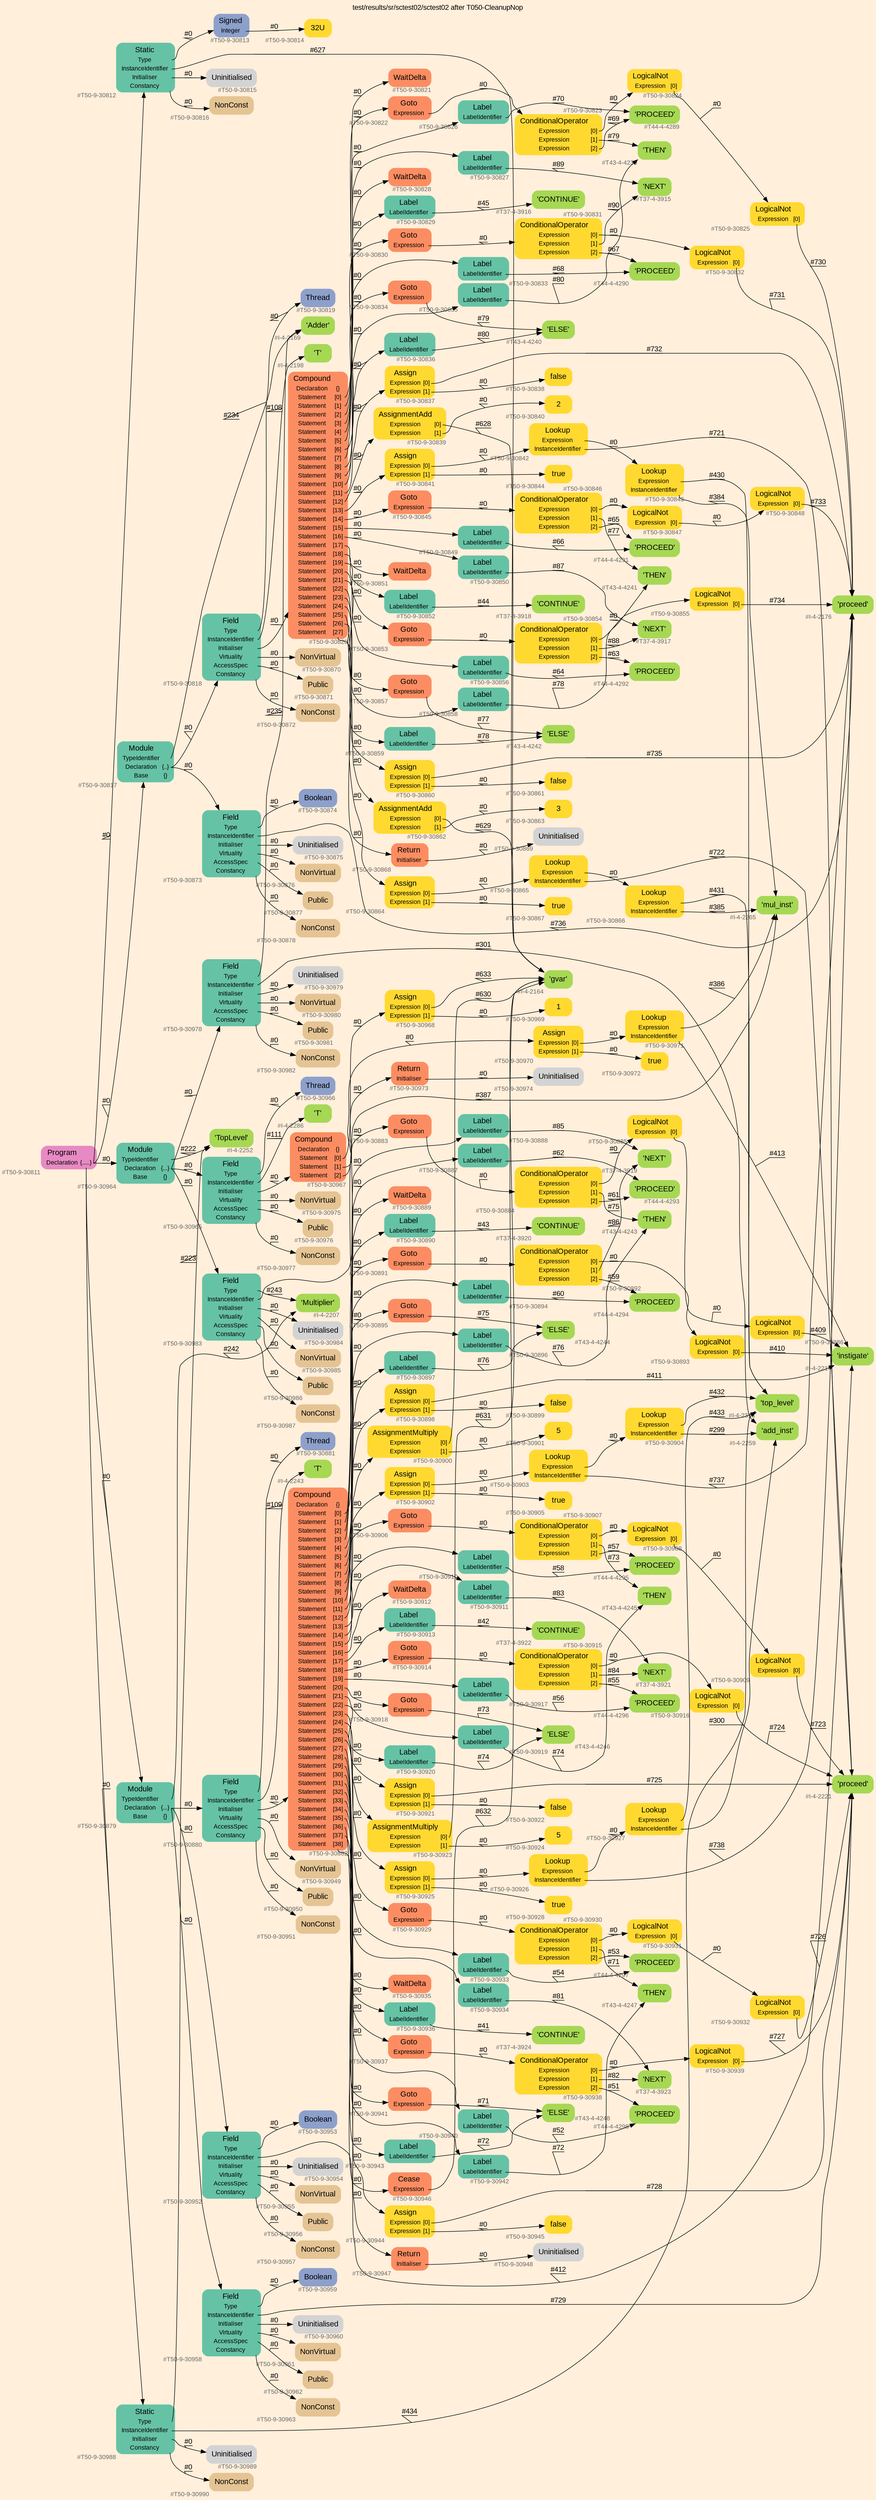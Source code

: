 digraph "test/results/sr/sctest02/sctest02 after T050-CleanupNop" {
label = "test/results/sr/sctest02/sctest02 after T050-CleanupNop"
labelloc = t
graph [
    rankdir = "LR"
    ranksep = 0.3
    bgcolor = antiquewhite1
    color = black
    fontcolor = black
    fontname = "Arial"
];
node [
    fontname = "Arial"
];
edge [
    fontname = "Arial"
];

// -------------------- node figure --------------------
// -------- block #T50-9-30811 ----------
"#T50-9-30811" [
    fillcolor = "/set28/4"
    xlabel = "#T50-9-30811"
    fontsize = "12"
    fontcolor = grey40
    shape = "plaintext"
    label = <<TABLE BORDER="0" CELLBORDER="0" CELLSPACING="0">
     <TR><TD><FONT COLOR="black" POINT-SIZE="15">Program</FONT></TD></TR>
     <TR><TD><FONT COLOR="black" POINT-SIZE="12">Declaration</FONT></TD><TD PORT="port0"><FONT COLOR="black" POINT-SIZE="12">{.....}</FONT></TD></TR>
    </TABLE>>
    style = "rounded,filled"
];

// -------- block #T50-9-30812 ----------
"#T50-9-30812" [
    fillcolor = "/set28/1"
    xlabel = "#T50-9-30812"
    fontsize = "12"
    fontcolor = grey40
    shape = "plaintext"
    label = <<TABLE BORDER="0" CELLBORDER="0" CELLSPACING="0">
     <TR><TD><FONT COLOR="black" POINT-SIZE="15">Static</FONT></TD></TR>
     <TR><TD><FONT COLOR="black" POINT-SIZE="12">Type</FONT></TD><TD PORT="port0"></TD></TR>
     <TR><TD><FONT COLOR="black" POINT-SIZE="12">InstanceIdentifier</FONT></TD><TD PORT="port1"></TD></TR>
     <TR><TD><FONT COLOR="black" POINT-SIZE="12">Initialiser</FONT></TD><TD PORT="port2"></TD></TR>
     <TR><TD><FONT COLOR="black" POINT-SIZE="12">Constancy</FONT></TD><TD PORT="port3"></TD></TR>
    </TABLE>>
    style = "rounded,filled"
];

// -------- block #T50-9-30813 ----------
"#T50-9-30813" [
    fillcolor = "/set28/3"
    xlabel = "#T50-9-30813"
    fontsize = "12"
    fontcolor = grey40
    shape = "plaintext"
    label = <<TABLE BORDER="0" CELLBORDER="0" CELLSPACING="0">
     <TR><TD><FONT COLOR="black" POINT-SIZE="15">Signed</FONT></TD></TR>
     <TR><TD><FONT COLOR="black" POINT-SIZE="12">Integer</FONT></TD><TD PORT="port0"></TD></TR>
    </TABLE>>
    style = "rounded,filled"
];

// -------- block #T50-9-30814 ----------
"#T50-9-30814" [
    fillcolor = "/set28/6"
    xlabel = "#T50-9-30814"
    fontsize = "12"
    fontcolor = grey40
    shape = "plaintext"
    label = <<TABLE BORDER="0" CELLBORDER="0" CELLSPACING="0">
     <TR><TD><FONT COLOR="black" POINT-SIZE="15">32U</FONT></TD></TR>
    </TABLE>>
    style = "rounded,filled"
];

// -------- block #I-4-2164 ----------
"#I-4-2164" [
    fillcolor = "/set28/5"
    xlabel = "#I-4-2164"
    fontsize = "12"
    fontcolor = grey40
    shape = "plaintext"
    label = <<TABLE BORDER="0" CELLBORDER="0" CELLSPACING="0">
     <TR><TD><FONT COLOR="black" POINT-SIZE="15">'gvar'</FONT></TD></TR>
    </TABLE>>
    style = "rounded,filled"
];

// -------- block #T50-9-30815 ----------
"#T50-9-30815" [
    xlabel = "#T50-9-30815"
    fontsize = "12"
    fontcolor = grey40
    shape = "plaintext"
    label = <<TABLE BORDER="0" CELLBORDER="0" CELLSPACING="0">
     <TR><TD><FONT COLOR="black" POINT-SIZE="15">Uninitialised</FONT></TD></TR>
    </TABLE>>
    style = "rounded,filled"
];

// -------- block #T50-9-30816 ----------
"#T50-9-30816" [
    fillcolor = "/set28/7"
    xlabel = "#T50-9-30816"
    fontsize = "12"
    fontcolor = grey40
    shape = "plaintext"
    label = <<TABLE BORDER="0" CELLBORDER="0" CELLSPACING="0">
     <TR><TD><FONT COLOR="black" POINT-SIZE="15">NonConst</FONT></TD></TR>
    </TABLE>>
    style = "rounded,filled"
];

// -------- block #T50-9-30817 ----------
"#T50-9-30817" [
    fillcolor = "/set28/1"
    xlabel = "#T50-9-30817"
    fontsize = "12"
    fontcolor = grey40
    shape = "plaintext"
    label = <<TABLE BORDER="0" CELLBORDER="0" CELLSPACING="0">
     <TR><TD><FONT COLOR="black" POINT-SIZE="15">Module</FONT></TD></TR>
     <TR><TD><FONT COLOR="black" POINT-SIZE="12">TypeIdentifier</FONT></TD><TD PORT="port0"></TD></TR>
     <TR><TD><FONT COLOR="black" POINT-SIZE="12">Declaration</FONT></TD><TD PORT="port1"><FONT COLOR="black" POINT-SIZE="12">{..}</FONT></TD></TR>
     <TR><TD><FONT COLOR="black" POINT-SIZE="12">Base</FONT></TD><TD PORT="port2"><FONT COLOR="black" POINT-SIZE="12">{}</FONT></TD></TR>
    </TABLE>>
    style = "rounded,filled"
];

// -------- block #I-4-2169 ----------
"#I-4-2169" [
    fillcolor = "/set28/5"
    xlabel = "#I-4-2169"
    fontsize = "12"
    fontcolor = grey40
    shape = "plaintext"
    label = <<TABLE BORDER="0" CELLBORDER="0" CELLSPACING="0">
     <TR><TD><FONT COLOR="black" POINT-SIZE="15">'Adder'</FONT></TD></TR>
    </TABLE>>
    style = "rounded,filled"
];

// -------- block #T50-9-30818 ----------
"#T50-9-30818" [
    fillcolor = "/set28/1"
    xlabel = "#T50-9-30818"
    fontsize = "12"
    fontcolor = grey40
    shape = "plaintext"
    label = <<TABLE BORDER="0" CELLBORDER="0" CELLSPACING="0">
     <TR><TD><FONT COLOR="black" POINT-SIZE="15">Field</FONT></TD></TR>
     <TR><TD><FONT COLOR="black" POINT-SIZE="12">Type</FONT></TD><TD PORT="port0"></TD></TR>
     <TR><TD><FONT COLOR="black" POINT-SIZE="12">InstanceIdentifier</FONT></TD><TD PORT="port1"></TD></TR>
     <TR><TD><FONT COLOR="black" POINT-SIZE="12">Initialiser</FONT></TD><TD PORT="port2"></TD></TR>
     <TR><TD><FONT COLOR="black" POINT-SIZE="12">Virtuality</FONT></TD><TD PORT="port3"></TD></TR>
     <TR><TD><FONT COLOR="black" POINT-SIZE="12">AccessSpec</FONT></TD><TD PORT="port4"></TD></TR>
     <TR><TD><FONT COLOR="black" POINT-SIZE="12">Constancy</FONT></TD><TD PORT="port5"></TD></TR>
    </TABLE>>
    style = "rounded,filled"
];

// -------- block #T50-9-30819 ----------
"#T50-9-30819" [
    fillcolor = "/set28/3"
    xlabel = "#T50-9-30819"
    fontsize = "12"
    fontcolor = grey40
    shape = "plaintext"
    label = <<TABLE BORDER="0" CELLBORDER="0" CELLSPACING="0">
     <TR><TD><FONT COLOR="black" POINT-SIZE="15">Thread</FONT></TD></TR>
    </TABLE>>
    style = "rounded,filled"
];

// -------- block #I-4-2198 ----------
"#I-4-2198" [
    fillcolor = "/set28/5"
    xlabel = "#I-4-2198"
    fontsize = "12"
    fontcolor = grey40
    shape = "plaintext"
    label = <<TABLE BORDER="0" CELLBORDER="0" CELLSPACING="0">
     <TR><TD><FONT COLOR="black" POINT-SIZE="15">'T'</FONT></TD></TR>
    </TABLE>>
    style = "rounded,filled"
];

// -------- block #T50-9-30820 ----------
"#T50-9-30820" [
    fillcolor = "/set28/2"
    xlabel = "#T50-9-30820"
    fontsize = "12"
    fontcolor = grey40
    shape = "plaintext"
    label = <<TABLE BORDER="0" CELLBORDER="0" CELLSPACING="0">
     <TR><TD><FONT COLOR="black" POINT-SIZE="15">Compound</FONT></TD></TR>
     <TR><TD><FONT COLOR="black" POINT-SIZE="12">Declaration</FONT></TD><TD PORT="port0"><FONT COLOR="black" POINT-SIZE="12">{}</FONT></TD></TR>
     <TR><TD><FONT COLOR="black" POINT-SIZE="12">Statement</FONT></TD><TD PORT="port1"><FONT COLOR="black" POINT-SIZE="12">[0]</FONT></TD></TR>
     <TR><TD><FONT COLOR="black" POINT-SIZE="12">Statement</FONT></TD><TD PORT="port2"><FONT COLOR="black" POINT-SIZE="12">[1]</FONT></TD></TR>
     <TR><TD><FONT COLOR="black" POINT-SIZE="12">Statement</FONT></TD><TD PORT="port3"><FONT COLOR="black" POINT-SIZE="12">[2]</FONT></TD></TR>
     <TR><TD><FONT COLOR="black" POINT-SIZE="12">Statement</FONT></TD><TD PORT="port4"><FONT COLOR="black" POINT-SIZE="12">[3]</FONT></TD></TR>
     <TR><TD><FONT COLOR="black" POINT-SIZE="12">Statement</FONT></TD><TD PORT="port5"><FONT COLOR="black" POINT-SIZE="12">[4]</FONT></TD></TR>
     <TR><TD><FONT COLOR="black" POINT-SIZE="12">Statement</FONT></TD><TD PORT="port6"><FONT COLOR="black" POINT-SIZE="12">[5]</FONT></TD></TR>
     <TR><TD><FONT COLOR="black" POINT-SIZE="12">Statement</FONT></TD><TD PORT="port7"><FONT COLOR="black" POINT-SIZE="12">[6]</FONT></TD></TR>
     <TR><TD><FONT COLOR="black" POINT-SIZE="12">Statement</FONT></TD><TD PORT="port8"><FONT COLOR="black" POINT-SIZE="12">[7]</FONT></TD></TR>
     <TR><TD><FONT COLOR="black" POINT-SIZE="12">Statement</FONT></TD><TD PORT="port9"><FONT COLOR="black" POINT-SIZE="12">[8]</FONT></TD></TR>
     <TR><TD><FONT COLOR="black" POINT-SIZE="12">Statement</FONT></TD><TD PORT="port10"><FONT COLOR="black" POINT-SIZE="12">[9]</FONT></TD></TR>
     <TR><TD><FONT COLOR="black" POINT-SIZE="12">Statement</FONT></TD><TD PORT="port11"><FONT COLOR="black" POINT-SIZE="12">[10]</FONT></TD></TR>
     <TR><TD><FONT COLOR="black" POINT-SIZE="12">Statement</FONT></TD><TD PORT="port12"><FONT COLOR="black" POINT-SIZE="12">[11]</FONT></TD></TR>
     <TR><TD><FONT COLOR="black" POINT-SIZE="12">Statement</FONT></TD><TD PORT="port13"><FONT COLOR="black" POINT-SIZE="12">[12]</FONT></TD></TR>
     <TR><TD><FONT COLOR="black" POINT-SIZE="12">Statement</FONT></TD><TD PORT="port14"><FONT COLOR="black" POINT-SIZE="12">[13]</FONT></TD></TR>
     <TR><TD><FONT COLOR="black" POINT-SIZE="12">Statement</FONT></TD><TD PORT="port15"><FONT COLOR="black" POINT-SIZE="12">[14]</FONT></TD></TR>
     <TR><TD><FONT COLOR="black" POINT-SIZE="12">Statement</FONT></TD><TD PORT="port16"><FONT COLOR="black" POINT-SIZE="12">[15]</FONT></TD></TR>
     <TR><TD><FONT COLOR="black" POINT-SIZE="12">Statement</FONT></TD><TD PORT="port17"><FONT COLOR="black" POINT-SIZE="12">[16]</FONT></TD></TR>
     <TR><TD><FONT COLOR="black" POINT-SIZE="12">Statement</FONT></TD><TD PORT="port18"><FONT COLOR="black" POINT-SIZE="12">[17]</FONT></TD></TR>
     <TR><TD><FONT COLOR="black" POINT-SIZE="12">Statement</FONT></TD><TD PORT="port19"><FONT COLOR="black" POINT-SIZE="12">[18]</FONT></TD></TR>
     <TR><TD><FONT COLOR="black" POINT-SIZE="12">Statement</FONT></TD><TD PORT="port20"><FONT COLOR="black" POINT-SIZE="12">[19]</FONT></TD></TR>
     <TR><TD><FONT COLOR="black" POINT-SIZE="12">Statement</FONT></TD><TD PORT="port21"><FONT COLOR="black" POINT-SIZE="12">[20]</FONT></TD></TR>
     <TR><TD><FONT COLOR="black" POINT-SIZE="12">Statement</FONT></TD><TD PORT="port22"><FONT COLOR="black" POINT-SIZE="12">[21]</FONT></TD></TR>
     <TR><TD><FONT COLOR="black" POINT-SIZE="12">Statement</FONT></TD><TD PORT="port23"><FONT COLOR="black" POINT-SIZE="12">[22]</FONT></TD></TR>
     <TR><TD><FONT COLOR="black" POINT-SIZE="12">Statement</FONT></TD><TD PORT="port24"><FONT COLOR="black" POINT-SIZE="12">[23]</FONT></TD></TR>
     <TR><TD><FONT COLOR="black" POINT-SIZE="12">Statement</FONT></TD><TD PORT="port25"><FONT COLOR="black" POINT-SIZE="12">[24]</FONT></TD></TR>
     <TR><TD><FONT COLOR="black" POINT-SIZE="12">Statement</FONT></TD><TD PORT="port26"><FONT COLOR="black" POINT-SIZE="12">[25]</FONT></TD></TR>
     <TR><TD><FONT COLOR="black" POINT-SIZE="12">Statement</FONT></TD><TD PORT="port27"><FONT COLOR="black" POINT-SIZE="12">[26]</FONT></TD></TR>
     <TR><TD><FONT COLOR="black" POINT-SIZE="12">Statement</FONT></TD><TD PORT="port28"><FONT COLOR="black" POINT-SIZE="12">[27]</FONT></TD></TR>
    </TABLE>>
    style = "rounded,filled"
];

// -------- block #T50-9-30821 ----------
"#T50-9-30821" [
    fillcolor = "/set28/2"
    xlabel = "#T50-9-30821"
    fontsize = "12"
    fontcolor = grey40
    shape = "plaintext"
    label = <<TABLE BORDER="0" CELLBORDER="0" CELLSPACING="0">
     <TR><TD><FONT COLOR="black" POINT-SIZE="15">WaitDelta</FONT></TD></TR>
    </TABLE>>
    style = "rounded,filled"
];

// -------- block #T50-9-30822 ----------
"#T50-9-30822" [
    fillcolor = "/set28/2"
    xlabel = "#T50-9-30822"
    fontsize = "12"
    fontcolor = grey40
    shape = "plaintext"
    label = <<TABLE BORDER="0" CELLBORDER="0" CELLSPACING="0">
     <TR><TD><FONT COLOR="black" POINT-SIZE="15">Goto</FONT></TD></TR>
     <TR><TD><FONT COLOR="black" POINT-SIZE="12">Expression</FONT></TD><TD PORT="port0"></TD></TR>
    </TABLE>>
    style = "rounded,filled"
];

// -------- block #T50-9-30823 ----------
"#T50-9-30823" [
    fillcolor = "/set28/6"
    xlabel = "#T50-9-30823"
    fontsize = "12"
    fontcolor = grey40
    shape = "plaintext"
    label = <<TABLE BORDER="0" CELLBORDER="0" CELLSPACING="0">
     <TR><TD><FONT COLOR="black" POINT-SIZE="15">ConditionalOperator</FONT></TD></TR>
     <TR><TD><FONT COLOR="black" POINT-SIZE="12">Expression</FONT></TD><TD PORT="port0"><FONT COLOR="black" POINT-SIZE="12">[0]</FONT></TD></TR>
     <TR><TD><FONT COLOR="black" POINT-SIZE="12">Expression</FONT></TD><TD PORT="port1"><FONT COLOR="black" POINT-SIZE="12">[1]</FONT></TD></TR>
     <TR><TD><FONT COLOR="black" POINT-SIZE="12">Expression</FONT></TD><TD PORT="port2"><FONT COLOR="black" POINT-SIZE="12">[2]</FONT></TD></TR>
    </TABLE>>
    style = "rounded,filled"
];

// -------- block #T50-9-30824 ----------
"#T50-9-30824" [
    fillcolor = "/set28/6"
    xlabel = "#T50-9-30824"
    fontsize = "12"
    fontcolor = grey40
    shape = "plaintext"
    label = <<TABLE BORDER="0" CELLBORDER="0" CELLSPACING="0">
     <TR><TD><FONT COLOR="black" POINT-SIZE="15">LogicalNot</FONT></TD></TR>
     <TR><TD><FONT COLOR="black" POINT-SIZE="12">Expression</FONT></TD><TD PORT="port0"><FONT COLOR="black" POINT-SIZE="12">[0]</FONT></TD></TR>
    </TABLE>>
    style = "rounded,filled"
];

// -------- block #T50-9-30825 ----------
"#T50-9-30825" [
    fillcolor = "/set28/6"
    xlabel = "#T50-9-30825"
    fontsize = "12"
    fontcolor = grey40
    shape = "plaintext"
    label = <<TABLE BORDER="0" CELLBORDER="0" CELLSPACING="0">
     <TR><TD><FONT COLOR="black" POINT-SIZE="15">LogicalNot</FONT></TD></TR>
     <TR><TD><FONT COLOR="black" POINT-SIZE="12">Expression</FONT></TD><TD PORT="port0"><FONT COLOR="black" POINT-SIZE="12">[0]</FONT></TD></TR>
    </TABLE>>
    style = "rounded,filled"
];

// -------- block #I-4-2176 ----------
"#I-4-2176" [
    fillcolor = "/set28/5"
    xlabel = "#I-4-2176"
    fontsize = "12"
    fontcolor = grey40
    shape = "plaintext"
    label = <<TABLE BORDER="0" CELLBORDER="0" CELLSPACING="0">
     <TR><TD><FONT COLOR="black" POINT-SIZE="15">'proceed'</FONT></TD></TR>
    </TABLE>>
    style = "rounded,filled"
];

// -------- block #T43-4-4239 ----------
"#T43-4-4239" [
    fillcolor = "/set28/5"
    xlabel = "#T43-4-4239"
    fontsize = "12"
    fontcolor = grey40
    shape = "plaintext"
    label = <<TABLE BORDER="0" CELLBORDER="0" CELLSPACING="0">
     <TR><TD><FONT COLOR="black" POINT-SIZE="15">'THEN'</FONT></TD></TR>
    </TABLE>>
    style = "rounded,filled"
];

// -------- block #T44-4-4289 ----------
"#T44-4-4289" [
    fillcolor = "/set28/5"
    xlabel = "#T44-4-4289"
    fontsize = "12"
    fontcolor = grey40
    shape = "plaintext"
    label = <<TABLE BORDER="0" CELLBORDER="0" CELLSPACING="0">
     <TR><TD><FONT COLOR="black" POINT-SIZE="15">'PROCEED'</FONT></TD></TR>
    </TABLE>>
    style = "rounded,filled"
];

// -------- block #T50-9-30826 ----------
"#T50-9-30826" [
    fillcolor = "/set28/1"
    xlabel = "#T50-9-30826"
    fontsize = "12"
    fontcolor = grey40
    shape = "plaintext"
    label = <<TABLE BORDER="0" CELLBORDER="0" CELLSPACING="0">
     <TR><TD><FONT COLOR="black" POINT-SIZE="15">Label</FONT></TD></TR>
     <TR><TD><FONT COLOR="black" POINT-SIZE="12">LabelIdentifier</FONT></TD><TD PORT="port0"></TD></TR>
    </TABLE>>
    style = "rounded,filled"
];

// -------- block #T50-9-30827 ----------
"#T50-9-30827" [
    fillcolor = "/set28/1"
    xlabel = "#T50-9-30827"
    fontsize = "12"
    fontcolor = grey40
    shape = "plaintext"
    label = <<TABLE BORDER="0" CELLBORDER="0" CELLSPACING="0">
     <TR><TD><FONT COLOR="black" POINT-SIZE="15">Label</FONT></TD></TR>
     <TR><TD><FONT COLOR="black" POINT-SIZE="12">LabelIdentifier</FONT></TD><TD PORT="port0"></TD></TR>
    </TABLE>>
    style = "rounded,filled"
];

// -------- block #T37-4-3915 ----------
"#T37-4-3915" [
    fillcolor = "/set28/5"
    xlabel = "#T37-4-3915"
    fontsize = "12"
    fontcolor = grey40
    shape = "plaintext"
    label = <<TABLE BORDER="0" CELLBORDER="0" CELLSPACING="0">
     <TR><TD><FONT COLOR="black" POINT-SIZE="15">'NEXT'</FONT></TD></TR>
    </TABLE>>
    style = "rounded,filled"
];

// -------- block #T50-9-30828 ----------
"#T50-9-30828" [
    fillcolor = "/set28/2"
    xlabel = "#T50-9-30828"
    fontsize = "12"
    fontcolor = grey40
    shape = "plaintext"
    label = <<TABLE BORDER="0" CELLBORDER="0" CELLSPACING="0">
     <TR><TD><FONT COLOR="black" POINT-SIZE="15">WaitDelta</FONT></TD></TR>
    </TABLE>>
    style = "rounded,filled"
];

// -------- block #T50-9-30829 ----------
"#T50-9-30829" [
    fillcolor = "/set28/1"
    xlabel = "#T50-9-30829"
    fontsize = "12"
    fontcolor = grey40
    shape = "plaintext"
    label = <<TABLE BORDER="0" CELLBORDER="0" CELLSPACING="0">
     <TR><TD><FONT COLOR="black" POINT-SIZE="15">Label</FONT></TD></TR>
     <TR><TD><FONT COLOR="black" POINT-SIZE="12">LabelIdentifier</FONT></TD><TD PORT="port0"></TD></TR>
    </TABLE>>
    style = "rounded,filled"
];

// -------- block #T37-4-3916 ----------
"#T37-4-3916" [
    fillcolor = "/set28/5"
    xlabel = "#T37-4-3916"
    fontsize = "12"
    fontcolor = grey40
    shape = "plaintext"
    label = <<TABLE BORDER="0" CELLBORDER="0" CELLSPACING="0">
     <TR><TD><FONT COLOR="black" POINT-SIZE="15">'CONTINUE'</FONT></TD></TR>
    </TABLE>>
    style = "rounded,filled"
];

// -------- block #T50-9-30830 ----------
"#T50-9-30830" [
    fillcolor = "/set28/2"
    xlabel = "#T50-9-30830"
    fontsize = "12"
    fontcolor = grey40
    shape = "plaintext"
    label = <<TABLE BORDER="0" CELLBORDER="0" CELLSPACING="0">
     <TR><TD><FONT COLOR="black" POINT-SIZE="15">Goto</FONT></TD></TR>
     <TR><TD><FONT COLOR="black" POINT-SIZE="12">Expression</FONT></TD><TD PORT="port0"></TD></TR>
    </TABLE>>
    style = "rounded,filled"
];

// -------- block #T50-9-30831 ----------
"#T50-9-30831" [
    fillcolor = "/set28/6"
    xlabel = "#T50-9-30831"
    fontsize = "12"
    fontcolor = grey40
    shape = "plaintext"
    label = <<TABLE BORDER="0" CELLBORDER="0" CELLSPACING="0">
     <TR><TD><FONT COLOR="black" POINT-SIZE="15">ConditionalOperator</FONT></TD></TR>
     <TR><TD><FONT COLOR="black" POINT-SIZE="12">Expression</FONT></TD><TD PORT="port0"><FONT COLOR="black" POINT-SIZE="12">[0]</FONT></TD></TR>
     <TR><TD><FONT COLOR="black" POINT-SIZE="12">Expression</FONT></TD><TD PORT="port1"><FONT COLOR="black" POINT-SIZE="12">[1]</FONT></TD></TR>
     <TR><TD><FONT COLOR="black" POINT-SIZE="12">Expression</FONT></TD><TD PORT="port2"><FONT COLOR="black" POINT-SIZE="12">[2]</FONT></TD></TR>
    </TABLE>>
    style = "rounded,filled"
];

// -------- block #T50-9-30832 ----------
"#T50-9-30832" [
    fillcolor = "/set28/6"
    xlabel = "#T50-9-30832"
    fontsize = "12"
    fontcolor = grey40
    shape = "plaintext"
    label = <<TABLE BORDER="0" CELLBORDER="0" CELLSPACING="0">
     <TR><TD><FONT COLOR="black" POINT-SIZE="15">LogicalNot</FONT></TD></TR>
     <TR><TD><FONT COLOR="black" POINT-SIZE="12">Expression</FONT></TD><TD PORT="port0"><FONT COLOR="black" POINT-SIZE="12">[0]</FONT></TD></TR>
    </TABLE>>
    style = "rounded,filled"
];

// -------- block #T44-4-4290 ----------
"#T44-4-4290" [
    fillcolor = "/set28/5"
    xlabel = "#T44-4-4290"
    fontsize = "12"
    fontcolor = grey40
    shape = "plaintext"
    label = <<TABLE BORDER="0" CELLBORDER="0" CELLSPACING="0">
     <TR><TD><FONT COLOR="black" POINT-SIZE="15">'PROCEED'</FONT></TD></TR>
    </TABLE>>
    style = "rounded,filled"
];

// -------- block #T50-9-30833 ----------
"#T50-9-30833" [
    fillcolor = "/set28/1"
    xlabel = "#T50-9-30833"
    fontsize = "12"
    fontcolor = grey40
    shape = "plaintext"
    label = <<TABLE BORDER="0" CELLBORDER="0" CELLSPACING="0">
     <TR><TD><FONT COLOR="black" POINT-SIZE="15">Label</FONT></TD></TR>
     <TR><TD><FONT COLOR="black" POINT-SIZE="12">LabelIdentifier</FONT></TD><TD PORT="port0"></TD></TR>
    </TABLE>>
    style = "rounded,filled"
];

// -------- block #T50-9-30834 ----------
"#T50-9-30834" [
    fillcolor = "/set28/2"
    xlabel = "#T50-9-30834"
    fontsize = "12"
    fontcolor = grey40
    shape = "plaintext"
    label = <<TABLE BORDER="0" CELLBORDER="0" CELLSPACING="0">
     <TR><TD><FONT COLOR="black" POINT-SIZE="15">Goto</FONT></TD></TR>
     <TR><TD><FONT COLOR="black" POINT-SIZE="12">Expression</FONT></TD><TD PORT="port0"></TD></TR>
    </TABLE>>
    style = "rounded,filled"
];

// -------- block #T43-4-4240 ----------
"#T43-4-4240" [
    fillcolor = "/set28/5"
    xlabel = "#T43-4-4240"
    fontsize = "12"
    fontcolor = grey40
    shape = "plaintext"
    label = <<TABLE BORDER="0" CELLBORDER="0" CELLSPACING="0">
     <TR><TD><FONT COLOR="black" POINT-SIZE="15">'ELSE'</FONT></TD></TR>
    </TABLE>>
    style = "rounded,filled"
];

// -------- block #T50-9-30835 ----------
"#T50-9-30835" [
    fillcolor = "/set28/1"
    xlabel = "#T50-9-30835"
    fontsize = "12"
    fontcolor = grey40
    shape = "plaintext"
    label = <<TABLE BORDER="0" CELLBORDER="0" CELLSPACING="0">
     <TR><TD><FONT COLOR="black" POINT-SIZE="15">Label</FONT></TD></TR>
     <TR><TD><FONT COLOR="black" POINT-SIZE="12">LabelIdentifier</FONT></TD><TD PORT="port0"></TD></TR>
    </TABLE>>
    style = "rounded,filled"
];

// -------- block #T50-9-30836 ----------
"#T50-9-30836" [
    fillcolor = "/set28/1"
    xlabel = "#T50-9-30836"
    fontsize = "12"
    fontcolor = grey40
    shape = "plaintext"
    label = <<TABLE BORDER="0" CELLBORDER="0" CELLSPACING="0">
     <TR><TD><FONT COLOR="black" POINT-SIZE="15">Label</FONT></TD></TR>
     <TR><TD><FONT COLOR="black" POINT-SIZE="12">LabelIdentifier</FONT></TD><TD PORT="port0"></TD></TR>
    </TABLE>>
    style = "rounded,filled"
];

// -------- block #T50-9-30837 ----------
"#T50-9-30837" [
    fillcolor = "/set28/6"
    xlabel = "#T50-9-30837"
    fontsize = "12"
    fontcolor = grey40
    shape = "plaintext"
    label = <<TABLE BORDER="0" CELLBORDER="0" CELLSPACING="0">
     <TR><TD><FONT COLOR="black" POINT-SIZE="15">Assign</FONT></TD></TR>
     <TR><TD><FONT COLOR="black" POINT-SIZE="12">Expression</FONT></TD><TD PORT="port0"><FONT COLOR="black" POINT-SIZE="12">[0]</FONT></TD></TR>
     <TR><TD><FONT COLOR="black" POINT-SIZE="12">Expression</FONT></TD><TD PORT="port1"><FONT COLOR="black" POINT-SIZE="12">[1]</FONT></TD></TR>
    </TABLE>>
    style = "rounded,filled"
];

// -------- block #T50-9-30838 ----------
"#T50-9-30838" [
    fillcolor = "/set28/6"
    xlabel = "#T50-9-30838"
    fontsize = "12"
    fontcolor = grey40
    shape = "plaintext"
    label = <<TABLE BORDER="0" CELLBORDER="0" CELLSPACING="0">
     <TR><TD><FONT COLOR="black" POINT-SIZE="15">false</FONT></TD></TR>
    </TABLE>>
    style = "rounded,filled"
];

// -------- block #T50-9-30839 ----------
"#T50-9-30839" [
    fillcolor = "/set28/6"
    xlabel = "#T50-9-30839"
    fontsize = "12"
    fontcolor = grey40
    shape = "plaintext"
    label = <<TABLE BORDER="0" CELLBORDER="0" CELLSPACING="0">
     <TR><TD><FONT COLOR="black" POINT-SIZE="15">AssignmentAdd</FONT></TD></TR>
     <TR><TD><FONT COLOR="black" POINT-SIZE="12">Expression</FONT></TD><TD PORT="port0"><FONT COLOR="black" POINT-SIZE="12">[0]</FONT></TD></TR>
     <TR><TD><FONT COLOR="black" POINT-SIZE="12">Expression</FONT></TD><TD PORT="port1"><FONT COLOR="black" POINT-SIZE="12">[1]</FONT></TD></TR>
    </TABLE>>
    style = "rounded,filled"
];

// -------- block #T50-9-30840 ----------
"#T50-9-30840" [
    fillcolor = "/set28/6"
    xlabel = "#T50-9-30840"
    fontsize = "12"
    fontcolor = grey40
    shape = "plaintext"
    label = <<TABLE BORDER="0" CELLBORDER="0" CELLSPACING="0">
     <TR><TD><FONT COLOR="black" POINT-SIZE="15">2</FONT></TD></TR>
    </TABLE>>
    style = "rounded,filled"
];

// -------- block #T50-9-30841 ----------
"#T50-9-30841" [
    fillcolor = "/set28/6"
    xlabel = "#T50-9-30841"
    fontsize = "12"
    fontcolor = grey40
    shape = "plaintext"
    label = <<TABLE BORDER="0" CELLBORDER="0" CELLSPACING="0">
     <TR><TD><FONT COLOR="black" POINT-SIZE="15">Assign</FONT></TD></TR>
     <TR><TD><FONT COLOR="black" POINT-SIZE="12">Expression</FONT></TD><TD PORT="port0"><FONT COLOR="black" POINT-SIZE="12">[0]</FONT></TD></TR>
     <TR><TD><FONT COLOR="black" POINT-SIZE="12">Expression</FONT></TD><TD PORT="port1"><FONT COLOR="black" POINT-SIZE="12">[1]</FONT></TD></TR>
    </TABLE>>
    style = "rounded,filled"
];

// -------- block #T50-9-30842 ----------
"#T50-9-30842" [
    fillcolor = "/set28/6"
    xlabel = "#T50-9-30842"
    fontsize = "12"
    fontcolor = grey40
    shape = "plaintext"
    label = <<TABLE BORDER="0" CELLBORDER="0" CELLSPACING="0">
     <TR><TD><FONT COLOR="black" POINT-SIZE="15">Lookup</FONT></TD></TR>
     <TR><TD><FONT COLOR="black" POINT-SIZE="12">Expression</FONT></TD><TD PORT="port0"></TD></TR>
     <TR><TD><FONT COLOR="black" POINT-SIZE="12">InstanceIdentifier</FONT></TD><TD PORT="port1"></TD></TR>
    </TABLE>>
    style = "rounded,filled"
];

// -------- block #T50-9-30843 ----------
"#T50-9-30843" [
    fillcolor = "/set28/6"
    xlabel = "#T50-9-30843"
    fontsize = "12"
    fontcolor = grey40
    shape = "plaintext"
    label = <<TABLE BORDER="0" CELLBORDER="0" CELLSPACING="0">
     <TR><TD><FONT COLOR="black" POINT-SIZE="15">Lookup</FONT></TD></TR>
     <TR><TD><FONT COLOR="black" POINT-SIZE="12">Expression</FONT></TD><TD PORT="port0"></TD></TR>
     <TR><TD><FONT COLOR="black" POINT-SIZE="12">InstanceIdentifier</FONT></TD><TD PORT="port1"></TD></TR>
    </TABLE>>
    style = "rounded,filled"
];

// -------- block #I-4-2313 ----------
"#I-4-2313" [
    fillcolor = "/set28/5"
    xlabel = "#I-4-2313"
    fontsize = "12"
    fontcolor = grey40
    shape = "plaintext"
    label = <<TABLE BORDER="0" CELLBORDER="0" CELLSPACING="0">
     <TR><TD><FONT COLOR="black" POINT-SIZE="15">'top_level'</FONT></TD></TR>
    </TABLE>>
    style = "rounded,filled"
];

// -------- block #I-4-2265 ----------
"#I-4-2265" [
    fillcolor = "/set28/5"
    xlabel = "#I-4-2265"
    fontsize = "12"
    fontcolor = grey40
    shape = "plaintext"
    label = <<TABLE BORDER="0" CELLBORDER="0" CELLSPACING="0">
     <TR><TD><FONT COLOR="black" POINT-SIZE="15">'mul_inst'</FONT></TD></TR>
    </TABLE>>
    style = "rounded,filled"
];

// -------- block #I-4-2221 ----------
"#I-4-2221" [
    fillcolor = "/set28/5"
    xlabel = "#I-4-2221"
    fontsize = "12"
    fontcolor = grey40
    shape = "plaintext"
    label = <<TABLE BORDER="0" CELLBORDER="0" CELLSPACING="0">
     <TR><TD><FONT COLOR="black" POINT-SIZE="15">'proceed'</FONT></TD></TR>
    </TABLE>>
    style = "rounded,filled"
];

// -------- block #T50-9-30844 ----------
"#T50-9-30844" [
    fillcolor = "/set28/6"
    xlabel = "#T50-9-30844"
    fontsize = "12"
    fontcolor = grey40
    shape = "plaintext"
    label = <<TABLE BORDER="0" CELLBORDER="0" CELLSPACING="0">
     <TR><TD><FONT COLOR="black" POINT-SIZE="15">true</FONT></TD></TR>
    </TABLE>>
    style = "rounded,filled"
];

// -------- block #T50-9-30845 ----------
"#T50-9-30845" [
    fillcolor = "/set28/2"
    xlabel = "#T50-9-30845"
    fontsize = "12"
    fontcolor = grey40
    shape = "plaintext"
    label = <<TABLE BORDER="0" CELLBORDER="0" CELLSPACING="0">
     <TR><TD><FONT COLOR="black" POINT-SIZE="15">Goto</FONT></TD></TR>
     <TR><TD><FONT COLOR="black" POINT-SIZE="12">Expression</FONT></TD><TD PORT="port0"></TD></TR>
    </TABLE>>
    style = "rounded,filled"
];

// -------- block #T50-9-30846 ----------
"#T50-9-30846" [
    fillcolor = "/set28/6"
    xlabel = "#T50-9-30846"
    fontsize = "12"
    fontcolor = grey40
    shape = "plaintext"
    label = <<TABLE BORDER="0" CELLBORDER="0" CELLSPACING="0">
     <TR><TD><FONT COLOR="black" POINT-SIZE="15">ConditionalOperator</FONT></TD></TR>
     <TR><TD><FONT COLOR="black" POINT-SIZE="12">Expression</FONT></TD><TD PORT="port0"><FONT COLOR="black" POINT-SIZE="12">[0]</FONT></TD></TR>
     <TR><TD><FONT COLOR="black" POINT-SIZE="12">Expression</FONT></TD><TD PORT="port1"><FONT COLOR="black" POINT-SIZE="12">[1]</FONT></TD></TR>
     <TR><TD><FONT COLOR="black" POINT-SIZE="12">Expression</FONT></TD><TD PORT="port2"><FONT COLOR="black" POINT-SIZE="12">[2]</FONT></TD></TR>
    </TABLE>>
    style = "rounded,filled"
];

// -------- block #T50-9-30847 ----------
"#T50-9-30847" [
    fillcolor = "/set28/6"
    xlabel = "#T50-9-30847"
    fontsize = "12"
    fontcolor = grey40
    shape = "plaintext"
    label = <<TABLE BORDER="0" CELLBORDER="0" CELLSPACING="0">
     <TR><TD><FONT COLOR="black" POINT-SIZE="15">LogicalNot</FONT></TD></TR>
     <TR><TD><FONT COLOR="black" POINT-SIZE="12">Expression</FONT></TD><TD PORT="port0"><FONT COLOR="black" POINT-SIZE="12">[0]</FONT></TD></TR>
    </TABLE>>
    style = "rounded,filled"
];

// -------- block #T50-9-30848 ----------
"#T50-9-30848" [
    fillcolor = "/set28/6"
    xlabel = "#T50-9-30848"
    fontsize = "12"
    fontcolor = grey40
    shape = "plaintext"
    label = <<TABLE BORDER="0" CELLBORDER="0" CELLSPACING="0">
     <TR><TD><FONT COLOR="black" POINT-SIZE="15">LogicalNot</FONT></TD></TR>
     <TR><TD><FONT COLOR="black" POINT-SIZE="12">Expression</FONT></TD><TD PORT="port0"><FONT COLOR="black" POINT-SIZE="12">[0]</FONT></TD></TR>
    </TABLE>>
    style = "rounded,filled"
];

// -------- block #T43-4-4241 ----------
"#T43-4-4241" [
    fillcolor = "/set28/5"
    xlabel = "#T43-4-4241"
    fontsize = "12"
    fontcolor = grey40
    shape = "plaintext"
    label = <<TABLE BORDER="0" CELLBORDER="0" CELLSPACING="0">
     <TR><TD><FONT COLOR="black" POINT-SIZE="15">'THEN'</FONT></TD></TR>
    </TABLE>>
    style = "rounded,filled"
];

// -------- block #T44-4-4291 ----------
"#T44-4-4291" [
    fillcolor = "/set28/5"
    xlabel = "#T44-4-4291"
    fontsize = "12"
    fontcolor = grey40
    shape = "plaintext"
    label = <<TABLE BORDER="0" CELLBORDER="0" CELLSPACING="0">
     <TR><TD><FONT COLOR="black" POINT-SIZE="15">'PROCEED'</FONT></TD></TR>
    </TABLE>>
    style = "rounded,filled"
];

// -------- block #T50-9-30849 ----------
"#T50-9-30849" [
    fillcolor = "/set28/1"
    xlabel = "#T50-9-30849"
    fontsize = "12"
    fontcolor = grey40
    shape = "plaintext"
    label = <<TABLE BORDER="0" CELLBORDER="0" CELLSPACING="0">
     <TR><TD><FONT COLOR="black" POINT-SIZE="15">Label</FONT></TD></TR>
     <TR><TD><FONT COLOR="black" POINT-SIZE="12">LabelIdentifier</FONT></TD><TD PORT="port0"></TD></TR>
    </TABLE>>
    style = "rounded,filled"
];

// -------- block #T50-9-30850 ----------
"#T50-9-30850" [
    fillcolor = "/set28/1"
    xlabel = "#T50-9-30850"
    fontsize = "12"
    fontcolor = grey40
    shape = "plaintext"
    label = <<TABLE BORDER="0" CELLBORDER="0" CELLSPACING="0">
     <TR><TD><FONT COLOR="black" POINT-SIZE="15">Label</FONT></TD></TR>
     <TR><TD><FONT COLOR="black" POINT-SIZE="12">LabelIdentifier</FONT></TD><TD PORT="port0"></TD></TR>
    </TABLE>>
    style = "rounded,filled"
];

// -------- block #T37-4-3917 ----------
"#T37-4-3917" [
    fillcolor = "/set28/5"
    xlabel = "#T37-4-3917"
    fontsize = "12"
    fontcolor = grey40
    shape = "plaintext"
    label = <<TABLE BORDER="0" CELLBORDER="0" CELLSPACING="0">
     <TR><TD><FONT COLOR="black" POINT-SIZE="15">'NEXT'</FONT></TD></TR>
    </TABLE>>
    style = "rounded,filled"
];

// -------- block #T50-9-30851 ----------
"#T50-9-30851" [
    fillcolor = "/set28/2"
    xlabel = "#T50-9-30851"
    fontsize = "12"
    fontcolor = grey40
    shape = "plaintext"
    label = <<TABLE BORDER="0" CELLBORDER="0" CELLSPACING="0">
     <TR><TD><FONT COLOR="black" POINT-SIZE="15">WaitDelta</FONT></TD></TR>
    </TABLE>>
    style = "rounded,filled"
];

// -------- block #T50-9-30852 ----------
"#T50-9-30852" [
    fillcolor = "/set28/1"
    xlabel = "#T50-9-30852"
    fontsize = "12"
    fontcolor = grey40
    shape = "plaintext"
    label = <<TABLE BORDER="0" CELLBORDER="0" CELLSPACING="0">
     <TR><TD><FONT COLOR="black" POINT-SIZE="15">Label</FONT></TD></TR>
     <TR><TD><FONT COLOR="black" POINT-SIZE="12">LabelIdentifier</FONT></TD><TD PORT="port0"></TD></TR>
    </TABLE>>
    style = "rounded,filled"
];

// -------- block #T37-4-3918 ----------
"#T37-4-3918" [
    fillcolor = "/set28/5"
    xlabel = "#T37-4-3918"
    fontsize = "12"
    fontcolor = grey40
    shape = "plaintext"
    label = <<TABLE BORDER="0" CELLBORDER="0" CELLSPACING="0">
     <TR><TD><FONT COLOR="black" POINT-SIZE="15">'CONTINUE'</FONT></TD></TR>
    </TABLE>>
    style = "rounded,filled"
];

// -------- block #T50-9-30853 ----------
"#T50-9-30853" [
    fillcolor = "/set28/2"
    xlabel = "#T50-9-30853"
    fontsize = "12"
    fontcolor = grey40
    shape = "plaintext"
    label = <<TABLE BORDER="0" CELLBORDER="0" CELLSPACING="0">
     <TR><TD><FONT COLOR="black" POINT-SIZE="15">Goto</FONT></TD></TR>
     <TR><TD><FONT COLOR="black" POINT-SIZE="12">Expression</FONT></TD><TD PORT="port0"></TD></TR>
    </TABLE>>
    style = "rounded,filled"
];

// -------- block #T50-9-30854 ----------
"#T50-9-30854" [
    fillcolor = "/set28/6"
    xlabel = "#T50-9-30854"
    fontsize = "12"
    fontcolor = grey40
    shape = "plaintext"
    label = <<TABLE BORDER="0" CELLBORDER="0" CELLSPACING="0">
     <TR><TD><FONT COLOR="black" POINT-SIZE="15">ConditionalOperator</FONT></TD></TR>
     <TR><TD><FONT COLOR="black" POINT-SIZE="12">Expression</FONT></TD><TD PORT="port0"><FONT COLOR="black" POINT-SIZE="12">[0]</FONT></TD></TR>
     <TR><TD><FONT COLOR="black" POINT-SIZE="12">Expression</FONT></TD><TD PORT="port1"><FONT COLOR="black" POINT-SIZE="12">[1]</FONT></TD></TR>
     <TR><TD><FONT COLOR="black" POINT-SIZE="12">Expression</FONT></TD><TD PORT="port2"><FONT COLOR="black" POINT-SIZE="12">[2]</FONT></TD></TR>
    </TABLE>>
    style = "rounded,filled"
];

// -------- block #T50-9-30855 ----------
"#T50-9-30855" [
    fillcolor = "/set28/6"
    xlabel = "#T50-9-30855"
    fontsize = "12"
    fontcolor = grey40
    shape = "plaintext"
    label = <<TABLE BORDER="0" CELLBORDER="0" CELLSPACING="0">
     <TR><TD><FONT COLOR="black" POINT-SIZE="15">LogicalNot</FONT></TD></TR>
     <TR><TD><FONT COLOR="black" POINT-SIZE="12">Expression</FONT></TD><TD PORT="port0"><FONT COLOR="black" POINT-SIZE="12">[0]</FONT></TD></TR>
    </TABLE>>
    style = "rounded,filled"
];

// -------- block #T44-4-4292 ----------
"#T44-4-4292" [
    fillcolor = "/set28/5"
    xlabel = "#T44-4-4292"
    fontsize = "12"
    fontcolor = grey40
    shape = "plaintext"
    label = <<TABLE BORDER="0" CELLBORDER="0" CELLSPACING="0">
     <TR><TD><FONT COLOR="black" POINT-SIZE="15">'PROCEED'</FONT></TD></TR>
    </TABLE>>
    style = "rounded,filled"
];

// -------- block #T50-9-30856 ----------
"#T50-9-30856" [
    fillcolor = "/set28/1"
    xlabel = "#T50-9-30856"
    fontsize = "12"
    fontcolor = grey40
    shape = "plaintext"
    label = <<TABLE BORDER="0" CELLBORDER="0" CELLSPACING="0">
     <TR><TD><FONT COLOR="black" POINT-SIZE="15">Label</FONT></TD></TR>
     <TR><TD><FONT COLOR="black" POINT-SIZE="12">LabelIdentifier</FONT></TD><TD PORT="port0"></TD></TR>
    </TABLE>>
    style = "rounded,filled"
];

// -------- block #T50-9-30857 ----------
"#T50-9-30857" [
    fillcolor = "/set28/2"
    xlabel = "#T50-9-30857"
    fontsize = "12"
    fontcolor = grey40
    shape = "plaintext"
    label = <<TABLE BORDER="0" CELLBORDER="0" CELLSPACING="0">
     <TR><TD><FONT COLOR="black" POINT-SIZE="15">Goto</FONT></TD></TR>
     <TR><TD><FONT COLOR="black" POINT-SIZE="12">Expression</FONT></TD><TD PORT="port0"></TD></TR>
    </TABLE>>
    style = "rounded,filled"
];

// -------- block #T43-4-4242 ----------
"#T43-4-4242" [
    fillcolor = "/set28/5"
    xlabel = "#T43-4-4242"
    fontsize = "12"
    fontcolor = grey40
    shape = "plaintext"
    label = <<TABLE BORDER="0" CELLBORDER="0" CELLSPACING="0">
     <TR><TD><FONT COLOR="black" POINT-SIZE="15">'ELSE'</FONT></TD></TR>
    </TABLE>>
    style = "rounded,filled"
];

// -------- block #T50-9-30858 ----------
"#T50-9-30858" [
    fillcolor = "/set28/1"
    xlabel = "#T50-9-30858"
    fontsize = "12"
    fontcolor = grey40
    shape = "plaintext"
    label = <<TABLE BORDER="0" CELLBORDER="0" CELLSPACING="0">
     <TR><TD><FONT COLOR="black" POINT-SIZE="15">Label</FONT></TD></TR>
     <TR><TD><FONT COLOR="black" POINT-SIZE="12">LabelIdentifier</FONT></TD><TD PORT="port0"></TD></TR>
    </TABLE>>
    style = "rounded,filled"
];

// -------- block #T50-9-30859 ----------
"#T50-9-30859" [
    fillcolor = "/set28/1"
    xlabel = "#T50-9-30859"
    fontsize = "12"
    fontcolor = grey40
    shape = "plaintext"
    label = <<TABLE BORDER="0" CELLBORDER="0" CELLSPACING="0">
     <TR><TD><FONT COLOR="black" POINT-SIZE="15">Label</FONT></TD></TR>
     <TR><TD><FONT COLOR="black" POINT-SIZE="12">LabelIdentifier</FONT></TD><TD PORT="port0"></TD></TR>
    </TABLE>>
    style = "rounded,filled"
];

// -------- block #T50-9-30860 ----------
"#T50-9-30860" [
    fillcolor = "/set28/6"
    xlabel = "#T50-9-30860"
    fontsize = "12"
    fontcolor = grey40
    shape = "plaintext"
    label = <<TABLE BORDER="0" CELLBORDER="0" CELLSPACING="0">
     <TR><TD><FONT COLOR="black" POINT-SIZE="15">Assign</FONT></TD></TR>
     <TR><TD><FONT COLOR="black" POINT-SIZE="12">Expression</FONT></TD><TD PORT="port0"><FONT COLOR="black" POINT-SIZE="12">[0]</FONT></TD></TR>
     <TR><TD><FONT COLOR="black" POINT-SIZE="12">Expression</FONT></TD><TD PORT="port1"><FONT COLOR="black" POINT-SIZE="12">[1]</FONT></TD></TR>
    </TABLE>>
    style = "rounded,filled"
];

// -------- block #T50-9-30861 ----------
"#T50-9-30861" [
    fillcolor = "/set28/6"
    xlabel = "#T50-9-30861"
    fontsize = "12"
    fontcolor = grey40
    shape = "plaintext"
    label = <<TABLE BORDER="0" CELLBORDER="0" CELLSPACING="0">
     <TR><TD><FONT COLOR="black" POINT-SIZE="15">false</FONT></TD></TR>
    </TABLE>>
    style = "rounded,filled"
];

// -------- block #T50-9-30862 ----------
"#T50-9-30862" [
    fillcolor = "/set28/6"
    xlabel = "#T50-9-30862"
    fontsize = "12"
    fontcolor = grey40
    shape = "plaintext"
    label = <<TABLE BORDER="0" CELLBORDER="0" CELLSPACING="0">
     <TR><TD><FONT COLOR="black" POINT-SIZE="15">AssignmentAdd</FONT></TD></TR>
     <TR><TD><FONT COLOR="black" POINT-SIZE="12">Expression</FONT></TD><TD PORT="port0"><FONT COLOR="black" POINT-SIZE="12">[0]</FONT></TD></TR>
     <TR><TD><FONT COLOR="black" POINT-SIZE="12">Expression</FONT></TD><TD PORT="port1"><FONT COLOR="black" POINT-SIZE="12">[1]</FONT></TD></TR>
    </TABLE>>
    style = "rounded,filled"
];

// -------- block #T50-9-30863 ----------
"#T50-9-30863" [
    fillcolor = "/set28/6"
    xlabel = "#T50-9-30863"
    fontsize = "12"
    fontcolor = grey40
    shape = "plaintext"
    label = <<TABLE BORDER="0" CELLBORDER="0" CELLSPACING="0">
     <TR><TD><FONT COLOR="black" POINT-SIZE="15">3</FONT></TD></TR>
    </TABLE>>
    style = "rounded,filled"
];

// -------- block #T50-9-30864 ----------
"#T50-9-30864" [
    fillcolor = "/set28/6"
    xlabel = "#T50-9-30864"
    fontsize = "12"
    fontcolor = grey40
    shape = "plaintext"
    label = <<TABLE BORDER="0" CELLBORDER="0" CELLSPACING="0">
     <TR><TD><FONT COLOR="black" POINT-SIZE="15">Assign</FONT></TD></TR>
     <TR><TD><FONT COLOR="black" POINT-SIZE="12">Expression</FONT></TD><TD PORT="port0"><FONT COLOR="black" POINT-SIZE="12">[0]</FONT></TD></TR>
     <TR><TD><FONT COLOR="black" POINT-SIZE="12">Expression</FONT></TD><TD PORT="port1"><FONT COLOR="black" POINT-SIZE="12">[1]</FONT></TD></TR>
    </TABLE>>
    style = "rounded,filled"
];

// -------- block #T50-9-30865 ----------
"#T50-9-30865" [
    fillcolor = "/set28/6"
    xlabel = "#T50-9-30865"
    fontsize = "12"
    fontcolor = grey40
    shape = "plaintext"
    label = <<TABLE BORDER="0" CELLBORDER="0" CELLSPACING="0">
     <TR><TD><FONT COLOR="black" POINT-SIZE="15">Lookup</FONT></TD></TR>
     <TR><TD><FONT COLOR="black" POINT-SIZE="12">Expression</FONT></TD><TD PORT="port0"></TD></TR>
     <TR><TD><FONT COLOR="black" POINT-SIZE="12">InstanceIdentifier</FONT></TD><TD PORT="port1"></TD></TR>
    </TABLE>>
    style = "rounded,filled"
];

// -------- block #T50-9-30866 ----------
"#T50-9-30866" [
    fillcolor = "/set28/6"
    xlabel = "#T50-9-30866"
    fontsize = "12"
    fontcolor = grey40
    shape = "plaintext"
    label = <<TABLE BORDER="0" CELLBORDER="0" CELLSPACING="0">
     <TR><TD><FONT COLOR="black" POINT-SIZE="15">Lookup</FONT></TD></TR>
     <TR><TD><FONT COLOR="black" POINT-SIZE="12">Expression</FONT></TD><TD PORT="port0"></TD></TR>
     <TR><TD><FONT COLOR="black" POINT-SIZE="12">InstanceIdentifier</FONT></TD><TD PORT="port1"></TD></TR>
    </TABLE>>
    style = "rounded,filled"
];

// -------- block #T50-9-30867 ----------
"#T50-9-30867" [
    fillcolor = "/set28/6"
    xlabel = "#T50-9-30867"
    fontsize = "12"
    fontcolor = grey40
    shape = "plaintext"
    label = <<TABLE BORDER="0" CELLBORDER="0" CELLSPACING="0">
     <TR><TD><FONT COLOR="black" POINT-SIZE="15">true</FONT></TD></TR>
    </TABLE>>
    style = "rounded,filled"
];

// -------- block #T50-9-30868 ----------
"#T50-9-30868" [
    fillcolor = "/set28/2"
    xlabel = "#T50-9-30868"
    fontsize = "12"
    fontcolor = grey40
    shape = "plaintext"
    label = <<TABLE BORDER="0" CELLBORDER="0" CELLSPACING="0">
     <TR><TD><FONT COLOR="black" POINT-SIZE="15">Return</FONT></TD></TR>
     <TR><TD><FONT COLOR="black" POINT-SIZE="12">Initialiser</FONT></TD><TD PORT="port0"></TD></TR>
    </TABLE>>
    style = "rounded,filled"
];

// -------- block #T50-9-30869 ----------
"#T50-9-30869" [
    xlabel = "#T50-9-30869"
    fontsize = "12"
    fontcolor = grey40
    shape = "plaintext"
    label = <<TABLE BORDER="0" CELLBORDER="0" CELLSPACING="0">
     <TR><TD><FONT COLOR="black" POINT-SIZE="15">Uninitialised</FONT></TD></TR>
    </TABLE>>
    style = "rounded,filled"
];

// -------- block #T50-9-30870 ----------
"#T50-9-30870" [
    fillcolor = "/set28/7"
    xlabel = "#T50-9-30870"
    fontsize = "12"
    fontcolor = grey40
    shape = "plaintext"
    label = <<TABLE BORDER="0" CELLBORDER="0" CELLSPACING="0">
     <TR><TD><FONT COLOR="black" POINT-SIZE="15">NonVirtual</FONT></TD></TR>
    </TABLE>>
    style = "rounded,filled"
];

// -------- block #T50-9-30871 ----------
"#T50-9-30871" [
    fillcolor = "/set28/7"
    xlabel = "#T50-9-30871"
    fontsize = "12"
    fontcolor = grey40
    shape = "plaintext"
    label = <<TABLE BORDER="0" CELLBORDER="0" CELLSPACING="0">
     <TR><TD><FONT COLOR="black" POINT-SIZE="15">Public</FONT></TD></TR>
    </TABLE>>
    style = "rounded,filled"
];

// -------- block #T50-9-30872 ----------
"#T50-9-30872" [
    fillcolor = "/set28/7"
    xlabel = "#T50-9-30872"
    fontsize = "12"
    fontcolor = grey40
    shape = "plaintext"
    label = <<TABLE BORDER="0" CELLBORDER="0" CELLSPACING="0">
     <TR><TD><FONT COLOR="black" POINT-SIZE="15">NonConst</FONT></TD></TR>
    </TABLE>>
    style = "rounded,filled"
];

// -------- block #T50-9-30873 ----------
"#T50-9-30873" [
    fillcolor = "/set28/1"
    xlabel = "#T50-9-30873"
    fontsize = "12"
    fontcolor = grey40
    shape = "plaintext"
    label = <<TABLE BORDER="0" CELLBORDER="0" CELLSPACING="0">
     <TR><TD><FONT COLOR="black" POINT-SIZE="15">Field</FONT></TD></TR>
     <TR><TD><FONT COLOR="black" POINT-SIZE="12">Type</FONT></TD><TD PORT="port0"></TD></TR>
     <TR><TD><FONT COLOR="black" POINT-SIZE="12">InstanceIdentifier</FONT></TD><TD PORT="port1"></TD></TR>
     <TR><TD><FONT COLOR="black" POINT-SIZE="12">Initialiser</FONT></TD><TD PORT="port2"></TD></TR>
     <TR><TD><FONT COLOR="black" POINT-SIZE="12">Virtuality</FONT></TD><TD PORT="port3"></TD></TR>
     <TR><TD><FONT COLOR="black" POINT-SIZE="12">AccessSpec</FONT></TD><TD PORT="port4"></TD></TR>
     <TR><TD><FONT COLOR="black" POINT-SIZE="12">Constancy</FONT></TD><TD PORT="port5"></TD></TR>
    </TABLE>>
    style = "rounded,filled"
];

// -------- block #T50-9-30874 ----------
"#T50-9-30874" [
    fillcolor = "/set28/3"
    xlabel = "#T50-9-30874"
    fontsize = "12"
    fontcolor = grey40
    shape = "plaintext"
    label = <<TABLE BORDER="0" CELLBORDER="0" CELLSPACING="0">
     <TR><TD><FONT COLOR="black" POINT-SIZE="15">Boolean</FONT></TD></TR>
    </TABLE>>
    style = "rounded,filled"
];

// -------- block #T50-9-30875 ----------
"#T50-9-30875" [
    xlabel = "#T50-9-30875"
    fontsize = "12"
    fontcolor = grey40
    shape = "plaintext"
    label = <<TABLE BORDER="0" CELLBORDER="0" CELLSPACING="0">
     <TR><TD><FONT COLOR="black" POINT-SIZE="15">Uninitialised</FONT></TD></TR>
    </TABLE>>
    style = "rounded,filled"
];

// -------- block #T50-9-30876 ----------
"#T50-9-30876" [
    fillcolor = "/set28/7"
    xlabel = "#T50-9-30876"
    fontsize = "12"
    fontcolor = grey40
    shape = "plaintext"
    label = <<TABLE BORDER="0" CELLBORDER="0" CELLSPACING="0">
     <TR><TD><FONT COLOR="black" POINT-SIZE="15">NonVirtual</FONT></TD></TR>
    </TABLE>>
    style = "rounded,filled"
];

// -------- block #T50-9-30877 ----------
"#T50-9-30877" [
    fillcolor = "/set28/7"
    xlabel = "#T50-9-30877"
    fontsize = "12"
    fontcolor = grey40
    shape = "plaintext"
    label = <<TABLE BORDER="0" CELLBORDER="0" CELLSPACING="0">
     <TR><TD><FONT COLOR="black" POINT-SIZE="15">Public</FONT></TD></TR>
    </TABLE>>
    style = "rounded,filled"
];

// -------- block #T50-9-30878 ----------
"#T50-9-30878" [
    fillcolor = "/set28/7"
    xlabel = "#T50-9-30878"
    fontsize = "12"
    fontcolor = grey40
    shape = "plaintext"
    label = <<TABLE BORDER="0" CELLBORDER="0" CELLSPACING="0">
     <TR><TD><FONT COLOR="black" POINT-SIZE="15">NonConst</FONT></TD></TR>
    </TABLE>>
    style = "rounded,filled"
];

// -------- block #T50-9-30879 ----------
"#T50-9-30879" [
    fillcolor = "/set28/1"
    xlabel = "#T50-9-30879"
    fontsize = "12"
    fontcolor = grey40
    shape = "plaintext"
    label = <<TABLE BORDER="0" CELLBORDER="0" CELLSPACING="0">
     <TR><TD><FONT COLOR="black" POINT-SIZE="15">Module</FONT></TD></TR>
     <TR><TD><FONT COLOR="black" POINT-SIZE="12">TypeIdentifier</FONT></TD><TD PORT="port0"></TD></TR>
     <TR><TD><FONT COLOR="black" POINT-SIZE="12">Declaration</FONT></TD><TD PORT="port1"><FONT COLOR="black" POINT-SIZE="12">{...}</FONT></TD></TR>
     <TR><TD><FONT COLOR="black" POINT-SIZE="12">Base</FONT></TD><TD PORT="port2"><FONT COLOR="black" POINT-SIZE="12">{}</FONT></TD></TR>
    </TABLE>>
    style = "rounded,filled"
];

// -------- block #I-4-2207 ----------
"#I-4-2207" [
    fillcolor = "/set28/5"
    xlabel = "#I-4-2207"
    fontsize = "12"
    fontcolor = grey40
    shape = "plaintext"
    label = <<TABLE BORDER="0" CELLBORDER="0" CELLSPACING="0">
     <TR><TD><FONT COLOR="black" POINT-SIZE="15">'Multiplier'</FONT></TD></TR>
    </TABLE>>
    style = "rounded,filled"
];

// -------- block #T50-9-30880 ----------
"#T50-9-30880" [
    fillcolor = "/set28/1"
    xlabel = "#T50-9-30880"
    fontsize = "12"
    fontcolor = grey40
    shape = "plaintext"
    label = <<TABLE BORDER="0" CELLBORDER="0" CELLSPACING="0">
     <TR><TD><FONT COLOR="black" POINT-SIZE="15">Field</FONT></TD></TR>
     <TR><TD><FONT COLOR="black" POINT-SIZE="12">Type</FONT></TD><TD PORT="port0"></TD></TR>
     <TR><TD><FONT COLOR="black" POINT-SIZE="12">InstanceIdentifier</FONT></TD><TD PORT="port1"></TD></TR>
     <TR><TD><FONT COLOR="black" POINT-SIZE="12">Initialiser</FONT></TD><TD PORT="port2"></TD></TR>
     <TR><TD><FONT COLOR="black" POINT-SIZE="12">Virtuality</FONT></TD><TD PORT="port3"></TD></TR>
     <TR><TD><FONT COLOR="black" POINT-SIZE="12">AccessSpec</FONT></TD><TD PORT="port4"></TD></TR>
     <TR><TD><FONT COLOR="black" POINT-SIZE="12">Constancy</FONT></TD><TD PORT="port5"></TD></TR>
    </TABLE>>
    style = "rounded,filled"
];

// -------- block #T50-9-30881 ----------
"#T50-9-30881" [
    fillcolor = "/set28/3"
    xlabel = "#T50-9-30881"
    fontsize = "12"
    fontcolor = grey40
    shape = "plaintext"
    label = <<TABLE BORDER="0" CELLBORDER="0" CELLSPACING="0">
     <TR><TD><FONT COLOR="black" POINT-SIZE="15">Thread</FONT></TD></TR>
    </TABLE>>
    style = "rounded,filled"
];

// -------- block #I-4-2243 ----------
"#I-4-2243" [
    fillcolor = "/set28/5"
    xlabel = "#I-4-2243"
    fontsize = "12"
    fontcolor = grey40
    shape = "plaintext"
    label = <<TABLE BORDER="0" CELLBORDER="0" CELLSPACING="0">
     <TR><TD><FONT COLOR="black" POINT-SIZE="15">'T'</FONT></TD></TR>
    </TABLE>>
    style = "rounded,filled"
];

// -------- block #T50-9-30882 ----------
"#T50-9-30882" [
    fillcolor = "/set28/2"
    xlabel = "#T50-9-30882"
    fontsize = "12"
    fontcolor = grey40
    shape = "plaintext"
    label = <<TABLE BORDER="0" CELLBORDER="0" CELLSPACING="0">
     <TR><TD><FONT COLOR="black" POINT-SIZE="15">Compound</FONT></TD></TR>
     <TR><TD><FONT COLOR="black" POINT-SIZE="12">Declaration</FONT></TD><TD PORT="port0"><FONT COLOR="black" POINT-SIZE="12">{}</FONT></TD></TR>
     <TR><TD><FONT COLOR="black" POINT-SIZE="12">Statement</FONT></TD><TD PORT="port1"><FONT COLOR="black" POINT-SIZE="12">[0]</FONT></TD></TR>
     <TR><TD><FONT COLOR="black" POINT-SIZE="12">Statement</FONT></TD><TD PORT="port2"><FONT COLOR="black" POINT-SIZE="12">[1]</FONT></TD></TR>
     <TR><TD><FONT COLOR="black" POINT-SIZE="12">Statement</FONT></TD><TD PORT="port3"><FONT COLOR="black" POINT-SIZE="12">[2]</FONT></TD></TR>
     <TR><TD><FONT COLOR="black" POINT-SIZE="12">Statement</FONT></TD><TD PORT="port4"><FONT COLOR="black" POINT-SIZE="12">[3]</FONT></TD></TR>
     <TR><TD><FONT COLOR="black" POINT-SIZE="12">Statement</FONT></TD><TD PORT="port5"><FONT COLOR="black" POINT-SIZE="12">[4]</FONT></TD></TR>
     <TR><TD><FONT COLOR="black" POINT-SIZE="12">Statement</FONT></TD><TD PORT="port6"><FONT COLOR="black" POINT-SIZE="12">[5]</FONT></TD></TR>
     <TR><TD><FONT COLOR="black" POINT-SIZE="12">Statement</FONT></TD><TD PORT="port7"><FONT COLOR="black" POINT-SIZE="12">[6]</FONT></TD></TR>
     <TR><TD><FONT COLOR="black" POINT-SIZE="12">Statement</FONT></TD><TD PORT="port8"><FONT COLOR="black" POINT-SIZE="12">[7]</FONT></TD></TR>
     <TR><TD><FONT COLOR="black" POINT-SIZE="12">Statement</FONT></TD><TD PORT="port9"><FONT COLOR="black" POINT-SIZE="12">[8]</FONT></TD></TR>
     <TR><TD><FONT COLOR="black" POINT-SIZE="12">Statement</FONT></TD><TD PORT="port10"><FONT COLOR="black" POINT-SIZE="12">[9]</FONT></TD></TR>
     <TR><TD><FONT COLOR="black" POINT-SIZE="12">Statement</FONT></TD><TD PORT="port11"><FONT COLOR="black" POINT-SIZE="12">[10]</FONT></TD></TR>
     <TR><TD><FONT COLOR="black" POINT-SIZE="12">Statement</FONT></TD><TD PORT="port12"><FONT COLOR="black" POINT-SIZE="12">[11]</FONT></TD></TR>
     <TR><TD><FONT COLOR="black" POINT-SIZE="12">Statement</FONT></TD><TD PORT="port13"><FONT COLOR="black" POINT-SIZE="12">[12]</FONT></TD></TR>
     <TR><TD><FONT COLOR="black" POINT-SIZE="12">Statement</FONT></TD><TD PORT="port14"><FONT COLOR="black" POINT-SIZE="12">[13]</FONT></TD></TR>
     <TR><TD><FONT COLOR="black" POINT-SIZE="12">Statement</FONT></TD><TD PORT="port15"><FONT COLOR="black" POINT-SIZE="12">[14]</FONT></TD></TR>
     <TR><TD><FONT COLOR="black" POINT-SIZE="12">Statement</FONT></TD><TD PORT="port16"><FONT COLOR="black" POINT-SIZE="12">[15]</FONT></TD></TR>
     <TR><TD><FONT COLOR="black" POINT-SIZE="12">Statement</FONT></TD><TD PORT="port17"><FONT COLOR="black" POINT-SIZE="12">[16]</FONT></TD></TR>
     <TR><TD><FONT COLOR="black" POINT-SIZE="12">Statement</FONT></TD><TD PORT="port18"><FONT COLOR="black" POINT-SIZE="12">[17]</FONT></TD></TR>
     <TR><TD><FONT COLOR="black" POINT-SIZE="12">Statement</FONT></TD><TD PORT="port19"><FONT COLOR="black" POINT-SIZE="12">[18]</FONT></TD></TR>
     <TR><TD><FONT COLOR="black" POINT-SIZE="12">Statement</FONT></TD><TD PORT="port20"><FONT COLOR="black" POINT-SIZE="12">[19]</FONT></TD></TR>
     <TR><TD><FONT COLOR="black" POINT-SIZE="12">Statement</FONT></TD><TD PORT="port21"><FONT COLOR="black" POINT-SIZE="12">[20]</FONT></TD></TR>
     <TR><TD><FONT COLOR="black" POINT-SIZE="12">Statement</FONT></TD><TD PORT="port22"><FONT COLOR="black" POINT-SIZE="12">[21]</FONT></TD></TR>
     <TR><TD><FONT COLOR="black" POINT-SIZE="12">Statement</FONT></TD><TD PORT="port23"><FONT COLOR="black" POINT-SIZE="12">[22]</FONT></TD></TR>
     <TR><TD><FONT COLOR="black" POINT-SIZE="12">Statement</FONT></TD><TD PORT="port24"><FONT COLOR="black" POINT-SIZE="12">[23]</FONT></TD></TR>
     <TR><TD><FONT COLOR="black" POINT-SIZE="12">Statement</FONT></TD><TD PORT="port25"><FONT COLOR="black" POINT-SIZE="12">[24]</FONT></TD></TR>
     <TR><TD><FONT COLOR="black" POINT-SIZE="12">Statement</FONT></TD><TD PORT="port26"><FONT COLOR="black" POINT-SIZE="12">[25]</FONT></TD></TR>
     <TR><TD><FONT COLOR="black" POINT-SIZE="12">Statement</FONT></TD><TD PORT="port27"><FONT COLOR="black" POINT-SIZE="12">[26]</FONT></TD></TR>
     <TR><TD><FONT COLOR="black" POINT-SIZE="12">Statement</FONT></TD><TD PORT="port28"><FONT COLOR="black" POINT-SIZE="12">[27]</FONT></TD></TR>
     <TR><TD><FONT COLOR="black" POINT-SIZE="12">Statement</FONT></TD><TD PORT="port29"><FONT COLOR="black" POINT-SIZE="12">[28]</FONT></TD></TR>
     <TR><TD><FONT COLOR="black" POINT-SIZE="12">Statement</FONT></TD><TD PORT="port30"><FONT COLOR="black" POINT-SIZE="12">[29]</FONT></TD></TR>
     <TR><TD><FONT COLOR="black" POINT-SIZE="12">Statement</FONT></TD><TD PORT="port31"><FONT COLOR="black" POINT-SIZE="12">[30]</FONT></TD></TR>
     <TR><TD><FONT COLOR="black" POINT-SIZE="12">Statement</FONT></TD><TD PORT="port32"><FONT COLOR="black" POINT-SIZE="12">[31]</FONT></TD></TR>
     <TR><TD><FONT COLOR="black" POINT-SIZE="12">Statement</FONT></TD><TD PORT="port33"><FONT COLOR="black" POINT-SIZE="12">[32]</FONT></TD></TR>
     <TR><TD><FONT COLOR="black" POINT-SIZE="12">Statement</FONT></TD><TD PORT="port34"><FONT COLOR="black" POINT-SIZE="12">[33]</FONT></TD></TR>
     <TR><TD><FONT COLOR="black" POINT-SIZE="12">Statement</FONT></TD><TD PORT="port35"><FONT COLOR="black" POINT-SIZE="12">[34]</FONT></TD></TR>
     <TR><TD><FONT COLOR="black" POINT-SIZE="12">Statement</FONT></TD><TD PORT="port36"><FONT COLOR="black" POINT-SIZE="12">[35]</FONT></TD></TR>
     <TR><TD><FONT COLOR="black" POINT-SIZE="12">Statement</FONT></TD><TD PORT="port37"><FONT COLOR="black" POINT-SIZE="12">[36]</FONT></TD></TR>
     <TR><TD><FONT COLOR="black" POINT-SIZE="12">Statement</FONT></TD><TD PORT="port38"><FONT COLOR="black" POINT-SIZE="12">[37]</FONT></TD></TR>
     <TR><TD><FONT COLOR="black" POINT-SIZE="12">Statement</FONT></TD><TD PORT="port39"><FONT COLOR="black" POINT-SIZE="12">[38]</FONT></TD></TR>
    </TABLE>>
    style = "rounded,filled"
];

// -------- block #T50-9-30883 ----------
"#T50-9-30883" [
    fillcolor = "/set28/2"
    xlabel = "#T50-9-30883"
    fontsize = "12"
    fontcolor = grey40
    shape = "plaintext"
    label = <<TABLE BORDER="0" CELLBORDER="0" CELLSPACING="0">
     <TR><TD><FONT COLOR="black" POINT-SIZE="15">Goto</FONT></TD></TR>
     <TR><TD><FONT COLOR="black" POINT-SIZE="12">Expression</FONT></TD><TD PORT="port0"></TD></TR>
    </TABLE>>
    style = "rounded,filled"
];

// -------- block #T50-9-30884 ----------
"#T50-9-30884" [
    fillcolor = "/set28/6"
    xlabel = "#T50-9-30884"
    fontsize = "12"
    fontcolor = grey40
    shape = "plaintext"
    label = <<TABLE BORDER="0" CELLBORDER="0" CELLSPACING="0">
     <TR><TD><FONT COLOR="black" POINT-SIZE="15">ConditionalOperator</FONT></TD></TR>
     <TR><TD><FONT COLOR="black" POINT-SIZE="12">Expression</FONT></TD><TD PORT="port0"><FONT COLOR="black" POINT-SIZE="12">[0]</FONT></TD></TR>
     <TR><TD><FONT COLOR="black" POINT-SIZE="12">Expression</FONT></TD><TD PORT="port1"><FONT COLOR="black" POINT-SIZE="12">[1]</FONT></TD></TR>
     <TR><TD><FONT COLOR="black" POINT-SIZE="12">Expression</FONT></TD><TD PORT="port2"><FONT COLOR="black" POINT-SIZE="12">[2]</FONT></TD></TR>
    </TABLE>>
    style = "rounded,filled"
];

// -------- block #T50-9-30885 ----------
"#T50-9-30885" [
    fillcolor = "/set28/6"
    xlabel = "#T50-9-30885"
    fontsize = "12"
    fontcolor = grey40
    shape = "plaintext"
    label = <<TABLE BORDER="0" CELLBORDER="0" CELLSPACING="0">
     <TR><TD><FONT COLOR="black" POINT-SIZE="15">LogicalNot</FONT></TD></TR>
     <TR><TD><FONT COLOR="black" POINT-SIZE="12">Expression</FONT></TD><TD PORT="port0"><FONT COLOR="black" POINT-SIZE="12">[0]</FONT></TD></TR>
    </TABLE>>
    style = "rounded,filled"
];

// -------- block #T50-9-30886 ----------
"#T50-9-30886" [
    fillcolor = "/set28/6"
    xlabel = "#T50-9-30886"
    fontsize = "12"
    fontcolor = grey40
    shape = "plaintext"
    label = <<TABLE BORDER="0" CELLBORDER="0" CELLSPACING="0">
     <TR><TD><FONT COLOR="black" POINT-SIZE="15">LogicalNot</FONT></TD></TR>
     <TR><TD><FONT COLOR="black" POINT-SIZE="12">Expression</FONT></TD><TD PORT="port0"><FONT COLOR="black" POINT-SIZE="12">[0]</FONT></TD></TR>
    </TABLE>>
    style = "rounded,filled"
];

// -------- block #I-4-2214 ----------
"#I-4-2214" [
    fillcolor = "/set28/5"
    xlabel = "#I-4-2214"
    fontsize = "12"
    fontcolor = grey40
    shape = "plaintext"
    label = <<TABLE BORDER="0" CELLBORDER="0" CELLSPACING="0">
     <TR><TD><FONT COLOR="black" POINT-SIZE="15">'instigate'</FONT></TD></TR>
    </TABLE>>
    style = "rounded,filled"
];

// -------- block #T43-4-4243 ----------
"#T43-4-4243" [
    fillcolor = "/set28/5"
    xlabel = "#T43-4-4243"
    fontsize = "12"
    fontcolor = grey40
    shape = "plaintext"
    label = <<TABLE BORDER="0" CELLBORDER="0" CELLSPACING="0">
     <TR><TD><FONT COLOR="black" POINT-SIZE="15">'THEN'</FONT></TD></TR>
    </TABLE>>
    style = "rounded,filled"
];

// -------- block #T44-4-4293 ----------
"#T44-4-4293" [
    fillcolor = "/set28/5"
    xlabel = "#T44-4-4293"
    fontsize = "12"
    fontcolor = grey40
    shape = "plaintext"
    label = <<TABLE BORDER="0" CELLBORDER="0" CELLSPACING="0">
     <TR><TD><FONT COLOR="black" POINT-SIZE="15">'PROCEED'</FONT></TD></TR>
    </TABLE>>
    style = "rounded,filled"
];

// -------- block #T50-9-30887 ----------
"#T50-9-30887" [
    fillcolor = "/set28/1"
    xlabel = "#T50-9-30887"
    fontsize = "12"
    fontcolor = grey40
    shape = "plaintext"
    label = <<TABLE BORDER="0" CELLBORDER="0" CELLSPACING="0">
     <TR><TD><FONT COLOR="black" POINT-SIZE="15">Label</FONT></TD></TR>
     <TR><TD><FONT COLOR="black" POINT-SIZE="12">LabelIdentifier</FONT></TD><TD PORT="port0"></TD></TR>
    </TABLE>>
    style = "rounded,filled"
];

// -------- block #T50-9-30888 ----------
"#T50-9-30888" [
    fillcolor = "/set28/1"
    xlabel = "#T50-9-30888"
    fontsize = "12"
    fontcolor = grey40
    shape = "plaintext"
    label = <<TABLE BORDER="0" CELLBORDER="0" CELLSPACING="0">
     <TR><TD><FONT COLOR="black" POINT-SIZE="15">Label</FONT></TD></TR>
     <TR><TD><FONT COLOR="black" POINT-SIZE="12">LabelIdentifier</FONT></TD><TD PORT="port0"></TD></TR>
    </TABLE>>
    style = "rounded,filled"
];

// -------- block #T37-4-3919 ----------
"#T37-4-3919" [
    fillcolor = "/set28/5"
    xlabel = "#T37-4-3919"
    fontsize = "12"
    fontcolor = grey40
    shape = "plaintext"
    label = <<TABLE BORDER="0" CELLBORDER="0" CELLSPACING="0">
     <TR><TD><FONT COLOR="black" POINT-SIZE="15">'NEXT'</FONT></TD></TR>
    </TABLE>>
    style = "rounded,filled"
];

// -------- block #T50-9-30889 ----------
"#T50-9-30889" [
    fillcolor = "/set28/2"
    xlabel = "#T50-9-30889"
    fontsize = "12"
    fontcolor = grey40
    shape = "plaintext"
    label = <<TABLE BORDER="0" CELLBORDER="0" CELLSPACING="0">
     <TR><TD><FONT COLOR="black" POINT-SIZE="15">WaitDelta</FONT></TD></TR>
    </TABLE>>
    style = "rounded,filled"
];

// -------- block #T50-9-30890 ----------
"#T50-9-30890" [
    fillcolor = "/set28/1"
    xlabel = "#T50-9-30890"
    fontsize = "12"
    fontcolor = grey40
    shape = "plaintext"
    label = <<TABLE BORDER="0" CELLBORDER="0" CELLSPACING="0">
     <TR><TD><FONT COLOR="black" POINT-SIZE="15">Label</FONT></TD></TR>
     <TR><TD><FONT COLOR="black" POINT-SIZE="12">LabelIdentifier</FONT></TD><TD PORT="port0"></TD></TR>
    </TABLE>>
    style = "rounded,filled"
];

// -------- block #T37-4-3920 ----------
"#T37-4-3920" [
    fillcolor = "/set28/5"
    xlabel = "#T37-4-3920"
    fontsize = "12"
    fontcolor = grey40
    shape = "plaintext"
    label = <<TABLE BORDER="0" CELLBORDER="0" CELLSPACING="0">
     <TR><TD><FONT COLOR="black" POINT-SIZE="15">'CONTINUE'</FONT></TD></TR>
    </TABLE>>
    style = "rounded,filled"
];

// -------- block #T50-9-30891 ----------
"#T50-9-30891" [
    fillcolor = "/set28/2"
    xlabel = "#T50-9-30891"
    fontsize = "12"
    fontcolor = grey40
    shape = "plaintext"
    label = <<TABLE BORDER="0" CELLBORDER="0" CELLSPACING="0">
     <TR><TD><FONT COLOR="black" POINT-SIZE="15">Goto</FONT></TD></TR>
     <TR><TD><FONT COLOR="black" POINT-SIZE="12">Expression</FONT></TD><TD PORT="port0"></TD></TR>
    </TABLE>>
    style = "rounded,filled"
];

// -------- block #T50-9-30892 ----------
"#T50-9-30892" [
    fillcolor = "/set28/6"
    xlabel = "#T50-9-30892"
    fontsize = "12"
    fontcolor = grey40
    shape = "plaintext"
    label = <<TABLE BORDER="0" CELLBORDER="0" CELLSPACING="0">
     <TR><TD><FONT COLOR="black" POINT-SIZE="15">ConditionalOperator</FONT></TD></TR>
     <TR><TD><FONT COLOR="black" POINT-SIZE="12">Expression</FONT></TD><TD PORT="port0"><FONT COLOR="black" POINT-SIZE="12">[0]</FONT></TD></TR>
     <TR><TD><FONT COLOR="black" POINT-SIZE="12">Expression</FONT></TD><TD PORT="port1"><FONT COLOR="black" POINT-SIZE="12">[1]</FONT></TD></TR>
     <TR><TD><FONT COLOR="black" POINT-SIZE="12">Expression</FONT></TD><TD PORT="port2"><FONT COLOR="black" POINT-SIZE="12">[2]</FONT></TD></TR>
    </TABLE>>
    style = "rounded,filled"
];

// -------- block #T50-9-30893 ----------
"#T50-9-30893" [
    fillcolor = "/set28/6"
    xlabel = "#T50-9-30893"
    fontsize = "12"
    fontcolor = grey40
    shape = "plaintext"
    label = <<TABLE BORDER="0" CELLBORDER="0" CELLSPACING="0">
     <TR><TD><FONT COLOR="black" POINT-SIZE="15">LogicalNot</FONT></TD></TR>
     <TR><TD><FONT COLOR="black" POINT-SIZE="12">Expression</FONT></TD><TD PORT="port0"><FONT COLOR="black" POINT-SIZE="12">[0]</FONT></TD></TR>
    </TABLE>>
    style = "rounded,filled"
];

// -------- block #T44-4-4294 ----------
"#T44-4-4294" [
    fillcolor = "/set28/5"
    xlabel = "#T44-4-4294"
    fontsize = "12"
    fontcolor = grey40
    shape = "plaintext"
    label = <<TABLE BORDER="0" CELLBORDER="0" CELLSPACING="0">
     <TR><TD><FONT COLOR="black" POINT-SIZE="15">'PROCEED'</FONT></TD></TR>
    </TABLE>>
    style = "rounded,filled"
];

// -------- block #T50-9-30894 ----------
"#T50-9-30894" [
    fillcolor = "/set28/1"
    xlabel = "#T50-9-30894"
    fontsize = "12"
    fontcolor = grey40
    shape = "plaintext"
    label = <<TABLE BORDER="0" CELLBORDER="0" CELLSPACING="0">
     <TR><TD><FONT COLOR="black" POINT-SIZE="15">Label</FONT></TD></TR>
     <TR><TD><FONT COLOR="black" POINT-SIZE="12">LabelIdentifier</FONT></TD><TD PORT="port0"></TD></TR>
    </TABLE>>
    style = "rounded,filled"
];

// -------- block #T50-9-30895 ----------
"#T50-9-30895" [
    fillcolor = "/set28/2"
    xlabel = "#T50-9-30895"
    fontsize = "12"
    fontcolor = grey40
    shape = "plaintext"
    label = <<TABLE BORDER="0" CELLBORDER="0" CELLSPACING="0">
     <TR><TD><FONT COLOR="black" POINT-SIZE="15">Goto</FONT></TD></TR>
     <TR><TD><FONT COLOR="black" POINT-SIZE="12">Expression</FONT></TD><TD PORT="port0"></TD></TR>
    </TABLE>>
    style = "rounded,filled"
];

// -------- block #T43-4-4244 ----------
"#T43-4-4244" [
    fillcolor = "/set28/5"
    xlabel = "#T43-4-4244"
    fontsize = "12"
    fontcolor = grey40
    shape = "plaintext"
    label = <<TABLE BORDER="0" CELLBORDER="0" CELLSPACING="0">
     <TR><TD><FONT COLOR="black" POINT-SIZE="15">'ELSE'</FONT></TD></TR>
    </TABLE>>
    style = "rounded,filled"
];

// -------- block #T50-9-30896 ----------
"#T50-9-30896" [
    fillcolor = "/set28/1"
    xlabel = "#T50-9-30896"
    fontsize = "12"
    fontcolor = grey40
    shape = "plaintext"
    label = <<TABLE BORDER="0" CELLBORDER="0" CELLSPACING="0">
     <TR><TD><FONT COLOR="black" POINT-SIZE="15">Label</FONT></TD></TR>
     <TR><TD><FONT COLOR="black" POINT-SIZE="12">LabelIdentifier</FONT></TD><TD PORT="port0"></TD></TR>
    </TABLE>>
    style = "rounded,filled"
];

// -------- block #T50-9-30897 ----------
"#T50-9-30897" [
    fillcolor = "/set28/1"
    xlabel = "#T50-9-30897"
    fontsize = "12"
    fontcolor = grey40
    shape = "plaintext"
    label = <<TABLE BORDER="0" CELLBORDER="0" CELLSPACING="0">
     <TR><TD><FONT COLOR="black" POINT-SIZE="15">Label</FONT></TD></TR>
     <TR><TD><FONT COLOR="black" POINT-SIZE="12">LabelIdentifier</FONT></TD><TD PORT="port0"></TD></TR>
    </TABLE>>
    style = "rounded,filled"
];

// -------- block #T50-9-30898 ----------
"#T50-9-30898" [
    fillcolor = "/set28/6"
    xlabel = "#T50-9-30898"
    fontsize = "12"
    fontcolor = grey40
    shape = "plaintext"
    label = <<TABLE BORDER="0" CELLBORDER="0" CELLSPACING="0">
     <TR><TD><FONT COLOR="black" POINT-SIZE="15">Assign</FONT></TD></TR>
     <TR><TD><FONT COLOR="black" POINT-SIZE="12">Expression</FONT></TD><TD PORT="port0"><FONT COLOR="black" POINT-SIZE="12">[0]</FONT></TD></TR>
     <TR><TD><FONT COLOR="black" POINT-SIZE="12">Expression</FONT></TD><TD PORT="port1"><FONT COLOR="black" POINT-SIZE="12">[1]</FONT></TD></TR>
    </TABLE>>
    style = "rounded,filled"
];

// -------- block #T50-9-30899 ----------
"#T50-9-30899" [
    fillcolor = "/set28/6"
    xlabel = "#T50-9-30899"
    fontsize = "12"
    fontcolor = grey40
    shape = "plaintext"
    label = <<TABLE BORDER="0" CELLBORDER="0" CELLSPACING="0">
     <TR><TD><FONT COLOR="black" POINT-SIZE="15">false</FONT></TD></TR>
    </TABLE>>
    style = "rounded,filled"
];

// -------- block #T50-9-30900 ----------
"#T50-9-30900" [
    fillcolor = "/set28/6"
    xlabel = "#T50-9-30900"
    fontsize = "12"
    fontcolor = grey40
    shape = "plaintext"
    label = <<TABLE BORDER="0" CELLBORDER="0" CELLSPACING="0">
     <TR><TD><FONT COLOR="black" POINT-SIZE="15">AssignmentMultiply</FONT></TD></TR>
     <TR><TD><FONT COLOR="black" POINT-SIZE="12">Expression</FONT></TD><TD PORT="port0"><FONT COLOR="black" POINT-SIZE="12">[0]</FONT></TD></TR>
     <TR><TD><FONT COLOR="black" POINT-SIZE="12">Expression</FONT></TD><TD PORT="port1"><FONT COLOR="black" POINT-SIZE="12">[1]</FONT></TD></TR>
    </TABLE>>
    style = "rounded,filled"
];

// -------- block #T50-9-30901 ----------
"#T50-9-30901" [
    fillcolor = "/set28/6"
    xlabel = "#T50-9-30901"
    fontsize = "12"
    fontcolor = grey40
    shape = "plaintext"
    label = <<TABLE BORDER="0" CELLBORDER="0" CELLSPACING="0">
     <TR><TD><FONT COLOR="black" POINT-SIZE="15">5</FONT></TD></TR>
    </TABLE>>
    style = "rounded,filled"
];

// -------- block #T50-9-30902 ----------
"#T50-9-30902" [
    fillcolor = "/set28/6"
    xlabel = "#T50-9-30902"
    fontsize = "12"
    fontcolor = grey40
    shape = "plaintext"
    label = <<TABLE BORDER="0" CELLBORDER="0" CELLSPACING="0">
     <TR><TD><FONT COLOR="black" POINT-SIZE="15">Assign</FONT></TD></TR>
     <TR><TD><FONT COLOR="black" POINT-SIZE="12">Expression</FONT></TD><TD PORT="port0"><FONT COLOR="black" POINT-SIZE="12">[0]</FONT></TD></TR>
     <TR><TD><FONT COLOR="black" POINT-SIZE="12">Expression</FONT></TD><TD PORT="port1"><FONT COLOR="black" POINT-SIZE="12">[1]</FONT></TD></TR>
    </TABLE>>
    style = "rounded,filled"
];

// -------- block #T50-9-30903 ----------
"#T50-9-30903" [
    fillcolor = "/set28/6"
    xlabel = "#T50-9-30903"
    fontsize = "12"
    fontcolor = grey40
    shape = "plaintext"
    label = <<TABLE BORDER="0" CELLBORDER="0" CELLSPACING="0">
     <TR><TD><FONT COLOR="black" POINT-SIZE="15">Lookup</FONT></TD></TR>
     <TR><TD><FONT COLOR="black" POINT-SIZE="12">Expression</FONT></TD><TD PORT="port0"></TD></TR>
     <TR><TD><FONT COLOR="black" POINT-SIZE="12">InstanceIdentifier</FONT></TD><TD PORT="port1"></TD></TR>
    </TABLE>>
    style = "rounded,filled"
];

// -------- block #T50-9-30904 ----------
"#T50-9-30904" [
    fillcolor = "/set28/6"
    xlabel = "#T50-9-30904"
    fontsize = "12"
    fontcolor = grey40
    shape = "plaintext"
    label = <<TABLE BORDER="0" CELLBORDER="0" CELLSPACING="0">
     <TR><TD><FONT COLOR="black" POINT-SIZE="15">Lookup</FONT></TD></TR>
     <TR><TD><FONT COLOR="black" POINT-SIZE="12">Expression</FONT></TD><TD PORT="port0"></TD></TR>
     <TR><TD><FONT COLOR="black" POINT-SIZE="12">InstanceIdentifier</FONT></TD><TD PORT="port1"></TD></TR>
    </TABLE>>
    style = "rounded,filled"
];

// -------- block #I-4-2259 ----------
"#I-4-2259" [
    fillcolor = "/set28/5"
    xlabel = "#I-4-2259"
    fontsize = "12"
    fontcolor = grey40
    shape = "plaintext"
    label = <<TABLE BORDER="0" CELLBORDER="0" CELLSPACING="0">
     <TR><TD><FONT COLOR="black" POINT-SIZE="15">'add_inst'</FONT></TD></TR>
    </TABLE>>
    style = "rounded,filled"
];

// -------- block #T50-9-30905 ----------
"#T50-9-30905" [
    fillcolor = "/set28/6"
    xlabel = "#T50-9-30905"
    fontsize = "12"
    fontcolor = grey40
    shape = "plaintext"
    label = <<TABLE BORDER="0" CELLBORDER="0" CELLSPACING="0">
     <TR><TD><FONT COLOR="black" POINT-SIZE="15">true</FONT></TD></TR>
    </TABLE>>
    style = "rounded,filled"
];

// -------- block #T50-9-30906 ----------
"#T50-9-30906" [
    fillcolor = "/set28/2"
    xlabel = "#T50-9-30906"
    fontsize = "12"
    fontcolor = grey40
    shape = "plaintext"
    label = <<TABLE BORDER="0" CELLBORDER="0" CELLSPACING="0">
     <TR><TD><FONT COLOR="black" POINT-SIZE="15">Goto</FONT></TD></TR>
     <TR><TD><FONT COLOR="black" POINT-SIZE="12">Expression</FONT></TD><TD PORT="port0"></TD></TR>
    </TABLE>>
    style = "rounded,filled"
];

// -------- block #T50-9-30907 ----------
"#T50-9-30907" [
    fillcolor = "/set28/6"
    xlabel = "#T50-9-30907"
    fontsize = "12"
    fontcolor = grey40
    shape = "plaintext"
    label = <<TABLE BORDER="0" CELLBORDER="0" CELLSPACING="0">
     <TR><TD><FONT COLOR="black" POINT-SIZE="15">ConditionalOperator</FONT></TD></TR>
     <TR><TD><FONT COLOR="black" POINT-SIZE="12">Expression</FONT></TD><TD PORT="port0"><FONT COLOR="black" POINT-SIZE="12">[0]</FONT></TD></TR>
     <TR><TD><FONT COLOR="black" POINT-SIZE="12">Expression</FONT></TD><TD PORT="port1"><FONT COLOR="black" POINT-SIZE="12">[1]</FONT></TD></TR>
     <TR><TD><FONT COLOR="black" POINT-SIZE="12">Expression</FONT></TD><TD PORT="port2"><FONT COLOR="black" POINT-SIZE="12">[2]</FONT></TD></TR>
    </TABLE>>
    style = "rounded,filled"
];

// -------- block #T50-9-30908 ----------
"#T50-9-30908" [
    fillcolor = "/set28/6"
    xlabel = "#T50-9-30908"
    fontsize = "12"
    fontcolor = grey40
    shape = "plaintext"
    label = <<TABLE BORDER="0" CELLBORDER="0" CELLSPACING="0">
     <TR><TD><FONT COLOR="black" POINT-SIZE="15">LogicalNot</FONT></TD></TR>
     <TR><TD><FONT COLOR="black" POINT-SIZE="12">Expression</FONT></TD><TD PORT="port0"><FONT COLOR="black" POINT-SIZE="12">[0]</FONT></TD></TR>
    </TABLE>>
    style = "rounded,filled"
];

// -------- block #T50-9-30909 ----------
"#T50-9-30909" [
    fillcolor = "/set28/6"
    xlabel = "#T50-9-30909"
    fontsize = "12"
    fontcolor = grey40
    shape = "plaintext"
    label = <<TABLE BORDER="0" CELLBORDER="0" CELLSPACING="0">
     <TR><TD><FONT COLOR="black" POINT-SIZE="15">LogicalNot</FONT></TD></TR>
     <TR><TD><FONT COLOR="black" POINT-SIZE="12">Expression</FONT></TD><TD PORT="port0"><FONT COLOR="black" POINT-SIZE="12">[0]</FONT></TD></TR>
    </TABLE>>
    style = "rounded,filled"
];

// -------- block #T43-4-4245 ----------
"#T43-4-4245" [
    fillcolor = "/set28/5"
    xlabel = "#T43-4-4245"
    fontsize = "12"
    fontcolor = grey40
    shape = "plaintext"
    label = <<TABLE BORDER="0" CELLBORDER="0" CELLSPACING="0">
     <TR><TD><FONT COLOR="black" POINT-SIZE="15">'THEN'</FONT></TD></TR>
    </TABLE>>
    style = "rounded,filled"
];

// -------- block #T44-4-4295 ----------
"#T44-4-4295" [
    fillcolor = "/set28/5"
    xlabel = "#T44-4-4295"
    fontsize = "12"
    fontcolor = grey40
    shape = "plaintext"
    label = <<TABLE BORDER="0" CELLBORDER="0" CELLSPACING="0">
     <TR><TD><FONT COLOR="black" POINT-SIZE="15">'PROCEED'</FONT></TD></TR>
    </TABLE>>
    style = "rounded,filled"
];

// -------- block #T50-9-30910 ----------
"#T50-9-30910" [
    fillcolor = "/set28/1"
    xlabel = "#T50-9-30910"
    fontsize = "12"
    fontcolor = grey40
    shape = "plaintext"
    label = <<TABLE BORDER="0" CELLBORDER="0" CELLSPACING="0">
     <TR><TD><FONT COLOR="black" POINT-SIZE="15">Label</FONT></TD></TR>
     <TR><TD><FONT COLOR="black" POINT-SIZE="12">LabelIdentifier</FONT></TD><TD PORT="port0"></TD></TR>
    </TABLE>>
    style = "rounded,filled"
];

// -------- block #T50-9-30911 ----------
"#T50-9-30911" [
    fillcolor = "/set28/1"
    xlabel = "#T50-9-30911"
    fontsize = "12"
    fontcolor = grey40
    shape = "plaintext"
    label = <<TABLE BORDER="0" CELLBORDER="0" CELLSPACING="0">
     <TR><TD><FONT COLOR="black" POINT-SIZE="15">Label</FONT></TD></TR>
     <TR><TD><FONT COLOR="black" POINT-SIZE="12">LabelIdentifier</FONT></TD><TD PORT="port0"></TD></TR>
    </TABLE>>
    style = "rounded,filled"
];

// -------- block #T37-4-3921 ----------
"#T37-4-3921" [
    fillcolor = "/set28/5"
    xlabel = "#T37-4-3921"
    fontsize = "12"
    fontcolor = grey40
    shape = "plaintext"
    label = <<TABLE BORDER="0" CELLBORDER="0" CELLSPACING="0">
     <TR><TD><FONT COLOR="black" POINT-SIZE="15">'NEXT'</FONT></TD></TR>
    </TABLE>>
    style = "rounded,filled"
];

// -------- block #T50-9-30912 ----------
"#T50-9-30912" [
    fillcolor = "/set28/2"
    xlabel = "#T50-9-30912"
    fontsize = "12"
    fontcolor = grey40
    shape = "plaintext"
    label = <<TABLE BORDER="0" CELLBORDER="0" CELLSPACING="0">
     <TR><TD><FONT COLOR="black" POINT-SIZE="15">WaitDelta</FONT></TD></TR>
    </TABLE>>
    style = "rounded,filled"
];

// -------- block #T50-9-30913 ----------
"#T50-9-30913" [
    fillcolor = "/set28/1"
    xlabel = "#T50-9-30913"
    fontsize = "12"
    fontcolor = grey40
    shape = "plaintext"
    label = <<TABLE BORDER="0" CELLBORDER="0" CELLSPACING="0">
     <TR><TD><FONT COLOR="black" POINT-SIZE="15">Label</FONT></TD></TR>
     <TR><TD><FONT COLOR="black" POINT-SIZE="12">LabelIdentifier</FONT></TD><TD PORT="port0"></TD></TR>
    </TABLE>>
    style = "rounded,filled"
];

// -------- block #T37-4-3922 ----------
"#T37-4-3922" [
    fillcolor = "/set28/5"
    xlabel = "#T37-4-3922"
    fontsize = "12"
    fontcolor = grey40
    shape = "plaintext"
    label = <<TABLE BORDER="0" CELLBORDER="0" CELLSPACING="0">
     <TR><TD><FONT COLOR="black" POINT-SIZE="15">'CONTINUE'</FONT></TD></TR>
    </TABLE>>
    style = "rounded,filled"
];

// -------- block #T50-9-30914 ----------
"#T50-9-30914" [
    fillcolor = "/set28/2"
    xlabel = "#T50-9-30914"
    fontsize = "12"
    fontcolor = grey40
    shape = "plaintext"
    label = <<TABLE BORDER="0" CELLBORDER="0" CELLSPACING="0">
     <TR><TD><FONT COLOR="black" POINT-SIZE="15">Goto</FONT></TD></TR>
     <TR><TD><FONT COLOR="black" POINT-SIZE="12">Expression</FONT></TD><TD PORT="port0"></TD></TR>
    </TABLE>>
    style = "rounded,filled"
];

// -------- block #T50-9-30915 ----------
"#T50-9-30915" [
    fillcolor = "/set28/6"
    xlabel = "#T50-9-30915"
    fontsize = "12"
    fontcolor = grey40
    shape = "plaintext"
    label = <<TABLE BORDER="0" CELLBORDER="0" CELLSPACING="0">
     <TR><TD><FONT COLOR="black" POINT-SIZE="15">ConditionalOperator</FONT></TD></TR>
     <TR><TD><FONT COLOR="black" POINT-SIZE="12">Expression</FONT></TD><TD PORT="port0"><FONT COLOR="black" POINT-SIZE="12">[0]</FONT></TD></TR>
     <TR><TD><FONT COLOR="black" POINT-SIZE="12">Expression</FONT></TD><TD PORT="port1"><FONT COLOR="black" POINT-SIZE="12">[1]</FONT></TD></TR>
     <TR><TD><FONT COLOR="black" POINT-SIZE="12">Expression</FONT></TD><TD PORT="port2"><FONT COLOR="black" POINT-SIZE="12">[2]</FONT></TD></TR>
    </TABLE>>
    style = "rounded,filled"
];

// -------- block #T50-9-30916 ----------
"#T50-9-30916" [
    fillcolor = "/set28/6"
    xlabel = "#T50-9-30916"
    fontsize = "12"
    fontcolor = grey40
    shape = "plaintext"
    label = <<TABLE BORDER="0" CELLBORDER="0" CELLSPACING="0">
     <TR><TD><FONT COLOR="black" POINT-SIZE="15">LogicalNot</FONT></TD></TR>
     <TR><TD><FONT COLOR="black" POINT-SIZE="12">Expression</FONT></TD><TD PORT="port0"><FONT COLOR="black" POINT-SIZE="12">[0]</FONT></TD></TR>
    </TABLE>>
    style = "rounded,filled"
];

// -------- block #T44-4-4296 ----------
"#T44-4-4296" [
    fillcolor = "/set28/5"
    xlabel = "#T44-4-4296"
    fontsize = "12"
    fontcolor = grey40
    shape = "plaintext"
    label = <<TABLE BORDER="0" CELLBORDER="0" CELLSPACING="0">
     <TR><TD><FONT COLOR="black" POINT-SIZE="15">'PROCEED'</FONT></TD></TR>
    </TABLE>>
    style = "rounded,filled"
];

// -------- block #T50-9-30917 ----------
"#T50-9-30917" [
    fillcolor = "/set28/1"
    xlabel = "#T50-9-30917"
    fontsize = "12"
    fontcolor = grey40
    shape = "plaintext"
    label = <<TABLE BORDER="0" CELLBORDER="0" CELLSPACING="0">
     <TR><TD><FONT COLOR="black" POINT-SIZE="15">Label</FONT></TD></TR>
     <TR><TD><FONT COLOR="black" POINT-SIZE="12">LabelIdentifier</FONT></TD><TD PORT="port0"></TD></TR>
    </TABLE>>
    style = "rounded,filled"
];

// -------- block #T50-9-30918 ----------
"#T50-9-30918" [
    fillcolor = "/set28/2"
    xlabel = "#T50-9-30918"
    fontsize = "12"
    fontcolor = grey40
    shape = "plaintext"
    label = <<TABLE BORDER="0" CELLBORDER="0" CELLSPACING="0">
     <TR><TD><FONT COLOR="black" POINT-SIZE="15">Goto</FONT></TD></TR>
     <TR><TD><FONT COLOR="black" POINT-SIZE="12">Expression</FONT></TD><TD PORT="port0"></TD></TR>
    </TABLE>>
    style = "rounded,filled"
];

// -------- block #T43-4-4246 ----------
"#T43-4-4246" [
    fillcolor = "/set28/5"
    xlabel = "#T43-4-4246"
    fontsize = "12"
    fontcolor = grey40
    shape = "plaintext"
    label = <<TABLE BORDER="0" CELLBORDER="0" CELLSPACING="0">
     <TR><TD><FONT COLOR="black" POINT-SIZE="15">'ELSE'</FONT></TD></TR>
    </TABLE>>
    style = "rounded,filled"
];

// -------- block #T50-9-30919 ----------
"#T50-9-30919" [
    fillcolor = "/set28/1"
    xlabel = "#T50-9-30919"
    fontsize = "12"
    fontcolor = grey40
    shape = "plaintext"
    label = <<TABLE BORDER="0" CELLBORDER="0" CELLSPACING="0">
     <TR><TD><FONT COLOR="black" POINT-SIZE="15">Label</FONT></TD></TR>
     <TR><TD><FONT COLOR="black" POINT-SIZE="12">LabelIdentifier</FONT></TD><TD PORT="port0"></TD></TR>
    </TABLE>>
    style = "rounded,filled"
];

// -------- block #T50-9-30920 ----------
"#T50-9-30920" [
    fillcolor = "/set28/1"
    xlabel = "#T50-9-30920"
    fontsize = "12"
    fontcolor = grey40
    shape = "plaintext"
    label = <<TABLE BORDER="0" CELLBORDER="0" CELLSPACING="0">
     <TR><TD><FONT COLOR="black" POINT-SIZE="15">Label</FONT></TD></TR>
     <TR><TD><FONT COLOR="black" POINT-SIZE="12">LabelIdentifier</FONT></TD><TD PORT="port0"></TD></TR>
    </TABLE>>
    style = "rounded,filled"
];

// -------- block #T50-9-30921 ----------
"#T50-9-30921" [
    fillcolor = "/set28/6"
    xlabel = "#T50-9-30921"
    fontsize = "12"
    fontcolor = grey40
    shape = "plaintext"
    label = <<TABLE BORDER="0" CELLBORDER="0" CELLSPACING="0">
     <TR><TD><FONT COLOR="black" POINT-SIZE="15">Assign</FONT></TD></TR>
     <TR><TD><FONT COLOR="black" POINT-SIZE="12">Expression</FONT></TD><TD PORT="port0"><FONT COLOR="black" POINT-SIZE="12">[0]</FONT></TD></TR>
     <TR><TD><FONT COLOR="black" POINT-SIZE="12">Expression</FONT></TD><TD PORT="port1"><FONT COLOR="black" POINT-SIZE="12">[1]</FONT></TD></TR>
    </TABLE>>
    style = "rounded,filled"
];

// -------- block #T50-9-30922 ----------
"#T50-9-30922" [
    fillcolor = "/set28/6"
    xlabel = "#T50-9-30922"
    fontsize = "12"
    fontcolor = grey40
    shape = "plaintext"
    label = <<TABLE BORDER="0" CELLBORDER="0" CELLSPACING="0">
     <TR><TD><FONT COLOR="black" POINT-SIZE="15">false</FONT></TD></TR>
    </TABLE>>
    style = "rounded,filled"
];

// -------- block #T50-9-30923 ----------
"#T50-9-30923" [
    fillcolor = "/set28/6"
    xlabel = "#T50-9-30923"
    fontsize = "12"
    fontcolor = grey40
    shape = "plaintext"
    label = <<TABLE BORDER="0" CELLBORDER="0" CELLSPACING="0">
     <TR><TD><FONT COLOR="black" POINT-SIZE="15">AssignmentMultiply</FONT></TD></TR>
     <TR><TD><FONT COLOR="black" POINT-SIZE="12">Expression</FONT></TD><TD PORT="port0"><FONT COLOR="black" POINT-SIZE="12">[0]</FONT></TD></TR>
     <TR><TD><FONT COLOR="black" POINT-SIZE="12">Expression</FONT></TD><TD PORT="port1"><FONT COLOR="black" POINT-SIZE="12">[1]</FONT></TD></TR>
    </TABLE>>
    style = "rounded,filled"
];

// -------- block #T50-9-30924 ----------
"#T50-9-30924" [
    fillcolor = "/set28/6"
    xlabel = "#T50-9-30924"
    fontsize = "12"
    fontcolor = grey40
    shape = "plaintext"
    label = <<TABLE BORDER="0" CELLBORDER="0" CELLSPACING="0">
     <TR><TD><FONT COLOR="black" POINT-SIZE="15">5</FONT></TD></TR>
    </TABLE>>
    style = "rounded,filled"
];

// -------- block #T50-9-30925 ----------
"#T50-9-30925" [
    fillcolor = "/set28/6"
    xlabel = "#T50-9-30925"
    fontsize = "12"
    fontcolor = grey40
    shape = "plaintext"
    label = <<TABLE BORDER="0" CELLBORDER="0" CELLSPACING="0">
     <TR><TD><FONT COLOR="black" POINT-SIZE="15">Assign</FONT></TD></TR>
     <TR><TD><FONT COLOR="black" POINT-SIZE="12">Expression</FONT></TD><TD PORT="port0"><FONT COLOR="black" POINT-SIZE="12">[0]</FONT></TD></TR>
     <TR><TD><FONT COLOR="black" POINT-SIZE="12">Expression</FONT></TD><TD PORT="port1"><FONT COLOR="black" POINT-SIZE="12">[1]</FONT></TD></TR>
    </TABLE>>
    style = "rounded,filled"
];

// -------- block #T50-9-30926 ----------
"#T50-9-30926" [
    fillcolor = "/set28/6"
    xlabel = "#T50-9-30926"
    fontsize = "12"
    fontcolor = grey40
    shape = "plaintext"
    label = <<TABLE BORDER="0" CELLBORDER="0" CELLSPACING="0">
     <TR><TD><FONT COLOR="black" POINT-SIZE="15">Lookup</FONT></TD></TR>
     <TR><TD><FONT COLOR="black" POINT-SIZE="12">Expression</FONT></TD><TD PORT="port0"></TD></TR>
     <TR><TD><FONT COLOR="black" POINT-SIZE="12">InstanceIdentifier</FONT></TD><TD PORT="port1"></TD></TR>
    </TABLE>>
    style = "rounded,filled"
];

// -------- block #T50-9-30927 ----------
"#T50-9-30927" [
    fillcolor = "/set28/6"
    xlabel = "#T50-9-30927"
    fontsize = "12"
    fontcolor = grey40
    shape = "plaintext"
    label = <<TABLE BORDER="0" CELLBORDER="0" CELLSPACING="0">
     <TR><TD><FONT COLOR="black" POINT-SIZE="15">Lookup</FONT></TD></TR>
     <TR><TD><FONT COLOR="black" POINT-SIZE="12">Expression</FONT></TD><TD PORT="port0"></TD></TR>
     <TR><TD><FONT COLOR="black" POINT-SIZE="12">InstanceIdentifier</FONT></TD><TD PORT="port1"></TD></TR>
    </TABLE>>
    style = "rounded,filled"
];

// -------- block #T50-9-30928 ----------
"#T50-9-30928" [
    fillcolor = "/set28/6"
    xlabel = "#T50-9-30928"
    fontsize = "12"
    fontcolor = grey40
    shape = "plaintext"
    label = <<TABLE BORDER="0" CELLBORDER="0" CELLSPACING="0">
     <TR><TD><FONT COLOR="black" POINT-SIZE="15">true</FONT></TD></TR>
    </TABLE>>
    style = "rounded,filled"
];

// -------- block #T50-9-30929 ----------
"#T50-9-30929" [
    fillcolor = "/set28/2"
    xlabel = "#T50-9-30929"
    fontsize = "12"
    fontcolor = grey40
    shape = "plaintext"
    label = <<TABLE BORDER="0" CELLBORDER="0" CELLSPACING="0">
     <TR><TD><FONT COLOR="black" POINT-SIZE="15">Goto</FONT></TD></TR>
     <TR><TD><FONT COLOR="black" POINT-SIZE="12">Expression</FONT></TD><TD PORT="port0"></TD></TR>
    </TABLE>>
    style = "rounded,filled"
];

// -------- block #T50-9-30930 ----------
"#T50-9-30930" [
    fillcolor = "/set28/6"
    xlabel = "#T50-9-30930"
    fontsize = "12"
    fontcolor = grey40
    shape = "plaintext"
    label = <<TABLE BORDER="0" CELLBORDER="0" CELLSPACING="0">
     <TR><TD><FONT COLOR="black" POINT-SIZE="15">ConditionalOperator</FONT></TD></TR>
     <TR><TD><FONT COLOR="black" POINT-SIZE="12">Expression</FONT></TD><TD PORT="port0"><FONT COLOR="black" POINT-SIZE="12">[0]</FONT></TD></TR>
     <TR><TD><FONT COLOR="black" POINT-SIZE="12">Expression</FONT></TD><TD PORT="port1"><FONT COLOR="black" POINT-SIZE="12">[1]</FONT></TD></TR>
     <TR><TD><FONT COLOR="black" POINT-SIZE="12">Expression</FONT></TD><TD PORT="port2"><FONT COLOR="black" POINT-SIZE="12">[2]</FONT></TD></TR>
    </TABLE>>
    style = "rounded,filled"
];

// -------- block #T50-9-30931 ----------
"#T50-9-30931" [
    fillcolor = "/set28/6"
    xlabel = "#T50-9-30931"
    fontsize = "12"
    fontcolor = grey40
    shape = "plaintext"
    label = <<TABLE BORDER="0" CELLBORDER="0" CELLSPACING="0">
     <TR><TD><FONT COLOR="black" POINT-SIZE="15">LogicalNot</FONT></TD></TR>
     <TR><TD><FONT COLOR="black" POINT-SIZE="12">Expression</FONT></TD><TD PORT="port0"><FONT COLOR="black" POINT-SIZE="12">[0]</FONT></TD></TR>
    </TABLE>>
    style = "rounded,filled"
];

// -------- block #T50-9-30932 ----------
"#T50-9-30932" [
    fillcolor = "/set28/6"
    xlabel = "#T50-9-30932"
    fontsize = "12"
    fontcolor = grey40
    shape = "plaintext"
    label = <<TABLE BORDER="0" CELLBORDER="0" CELLSPACING="0">
     <TR><TD><FONT COLOR="black" POINT-SIZE="15">LogicalNot</FONT></TD></TR>
     <TR><TD><FONT COLOR="black" POINT-SIZE="12">Expression</FONT></TD><TD PORT="port0"><FONT COLOR="black" POINT-SIZE="12">[0]</FONT></TD></TR>
    </TABLE>>
    style = "rounded,filled"
];

// -------- block #T43-4-4247 ----------
"#T43-4-4247" [
    fillcolor = "/set28/5"
    xlabel = "#T43-4-4247"
    fontsize = "12"
    fontcolor = grey40
    shape = "plaintext"
    label = <<TABLE BORDER="0" CELLBORDER="0" CELLSPACING="0">
     <TR><TD><FONT COLOR="black" POINT-SIZE="15">'THEN'</FONT></TD></TR>
    </TABLE>>
    style = "rounded,filled"
];

// -------- block #T44-4-4297 ----------
"#T44-4-4297" [
    fillcolor = "/set28/5"
    xlabel = "#T44-4-4297"
    fontsize = "12"
    fontcolor = grey40
    shape = "plaintext"
    label = <<TABLE BORDER="0" CELLBORDER="0" CELLSPACING="0">
     <TR><TD><FONT COLOR="black" POINT-SIZE="15">'PROCEED'</FONT></TD></TR>
    </TABLE>>
    style = "rounded,filled"
];

// -------- block #T50-9-30933 ----------
"#T50-9-30933" [
    fillcolor = "/set28/1"
    xlabel = "#T50-9-30933"
    fontsize = "12"
    fontcolor = grey40
    shape = "plaintext"
    label = <<TABLE BORDER="0" CELLBORDER="0" CELLSPACING="0">
     <TR><TD><FONT COLOR="black" POINT-SIZE="15">Label</FONT></TD></TR>
     <TR><TD><FONT COLOR="black" POINT-SIZE="12">LabelIdentifier</FONT></TD><TD PORT="port0"></TD></TR>
    </TABLE>>
    style = "rounded,filled"
];

// -------- block #T50-9-30934 ----------
"#T50-9-30934" [
    fillcolor = "/set28/1"
    xlabel = "#T50-9-30934"
    fontsize = "12"
    fontcolor = grey40
    shape = "plaintext"
    label = <<TABLE BORDER="0" CELLBORDER="0" CELLSPACING="0">
     <TR><TD><FONT COLOR="black" POINT-SIZE="15">Label</FONT></TD></TR>
     <TR><TD><FONT COLOR="black" POINT-SIZE="12">LabelIdentifier</FONT></TD><TD PORT="port0"></TD></TR>
    </TABLE>>
    style = "rounded,filled"
];

// -------- block #T37-4-3923 ----------
"#T37-4-3923" [
    fillcolor = "/set28/5"
    xlabel = "#T37-4-3923"
    fontsize = "12"
    fontcolor = grey40
    shape = "plaintext"
    label = <<TABLE BORDER="0" CELLBORDER="0" CELLSPACING="0">
     <TR><TD><FONT COLOR="black" POINT-SIZE="15">'NEXT'</FONT></TD></TR>
    </TABLE>>
    style = "rounded,filled"
];

// -------- block #T50-9-30935 ----------
"#T50-9-30935" [
    fillcolor = "/set28/2"
    xlabel = "#T50-9-30935"
    fontsize = "12"
    fontcolor = grey40
    shape = "plaintext"
    label = <<TABLE BORDER="0" CELLBORDER="0" CELLSPACING="0">
     <TR><TD><FONT COLOR="black" POINT-SIZE="15">WaitDelta</FONT></TD></TR>
    </TABLE>>
    style = "rounded,filled"
];

// -------- block #T50-9-30936 ----------
"#T50-9-30936" [
    fillcolor = "/set28/1"
    xlabel = "#T50-9-30936"
    fontsize = "12"
    fontcolor = grey40
    shape = "plaintext"
    label = <<TABLE BORDER="0" CELLBORDER="0" CELLSPACING="0">
     <TR><TD><FONT COLOR="black" POINT-SIZE="15">Label</FONT></TD></TR>
     <TR><TD><FONT COLOR="black" POINT-SIZE="12">LabelIdentifier</FONT></TD><TD PORT="port0"></TD></TR>
    </TABLE>>
    style = "rounded,filled"
];

// -------- block #T37-4-3924 ----------
"#T37-4-3924" [
    fillcolor = "/set28/5"
    xlabel = "#T37-4-3924"
    fontsize = "12"
    fontcolor = grey40
    shape = "plaintext"
    label = <<TABLE BORDER="0" CELLBORDER="0" CELLSPACING="0">
     <TR><TD><FONT COLOR="black" POINT-SIZE="15">'CONTINUE'</FONT></TD></TR>
    </TABLE>>
    style = "rounded,filled"
];

// -------- block #T50-9-30937 ----------
"#T50-9-30937" [
    fillcolor = "/set28/2"
    xlabel = "#T50-9-30937"
    fontsize = "12"
    fontcolor = grey40
    shape = "plaintext"
    label = <<TABLE BORDER="0" CELLBORDER="0" CELLSPACING="0">
     <TR><TD><FONT COLOR="black" POINT-SIZE="15">Goto</FONT></TD></TR>
     <TR><TD><FONT COLOR="black" POINT-SIZE="12">Expression</FONT></TD><TD PORT="port0"></TD></TR>
    </TABLE>>
    style = "rounded,filled"
];

// -------- block #T50-9-30938 ----------
"#T50-9-30938" [
    fillcolor = "/set28/6"
    xlabel = "#T50-9-30938"
    fontsize = "12"
    fontcolor = grey40
    shape = "plaintext"
    label = <<TABLE BORDER="0" CELLBORDER="0" CELLSPACING="0">
     <TR><TD><FONT COLOR="black" POINT-SIZE="15">ConditionalOperator</FONT></TD></TR>
     <TR><TD><FONT COLOR="black" POINT-SIZE="12">Expression</FONT></TD><TD PORT="port0"><FONT COLOR="black" POINT-SIZE="12">[0]</FONT></TD></TR>
     <TR><TD><FONT COLOR="black" POINT-SIZE="12">Expression</FONT></TD><TD PORT="port1"><FONT COLOR="black" POINT-SIZE="12">[1]</FONT></TD></TR>
     <TR><TD><FONT COLOR="black" POINT-SIZE="12">Expression</FONT></TD><TD PORT="port2"><FONT COLOR="black" POINT-SIZE="12">[2]</FONT></TD></TR>
    </TABLE>>
    style = "rounded,filled"
];

// -------- block #T50-9-30939 ----------
"#T50-9-30939" [
    fillcolor = "/set28/6"
    xlabel = "#T50-9-30939"
    fontsize = "12"
    fontcolor = grey40
    shape = "plaintext"
    label = <<TABLE BORDER="0" CELLBORDER="0" CELLSPACING="0">
     <TR><TD><FONT COLOR="black" POINT-SIZE="15">LogicalNot</FONT></TD></TR>
     <TR><TD><FONT COLOR="black" POINT-SIZE="12">Expression</FONT></TD><TD PORT="port0"><FONT COLOR="black" POINT-SIZE="12">[0]</FONT></TD></TR>
    </TABLE>>
    style = "rounded,filled"
];

// -------- block #T44-4-4298 ----------
"#T44-4-4298" [
    fillcolor = "/set28/5"
    xlabel = "#T44-4-4298"
    fontsize = "12"
    fontcolor = grey40
    shape = "plaintext"
    label = <<TABLE BORDER="0" CELLBORDER="0" CELLSPACING="0">
     <TR><TD><FONT COLOR="black" POINT-SIZE="15">'PROCEED'</FONT></TD></TR>
    </TABLE>>
    style = "rounded,filled"
];

// -------- block #T50-9-30940 ----------
"#T50-9-30940" [
    fillcolor = "/set28/1"
    xlabel = "#T50-9-30940"
    fontsize = "12"
    fontcolor = grey40
    shape = "plaintext"
    label = <<TABLE BORDER="0" CELLBORDER="0" CELLSPACING="0">
     <TR><TD><FONT COLOR="black" POINT-SIZE="15">Label</FONT></TD></TR>
     <TR><TD><FONT COLOR="black" POINT-SIZE="12">LabelIdentifier</FONT></TD><TD PORT="port0"></TD></TR>
    </TABLE>>
    style = "rounded,filled"
];

// -------- block #T50-9-30941 ----------
"#T50-9-30941" [
    fillcolor = "/set28/2"
    xlabel = "#T50-9-30941"
    fontsize = "12"
    fontcolor = grey40
    shape = "plaintext"
    label = <<TABLE BORDER="0" CELLBORDER="0" CELLSPACING="0">
     <TR><TD><FONT COLOR="black" POINT-SIZE="15">Goto</FONT></TD></TR>
     <TR><TD><FONT COLOR="black" POINT-SIZE="12">Expression</FONT></TD><TD PORT="port0"></TD></TR>
    </TABLE>>
    style = "rounded,filled"
];

// -------- block #T43-4-4248 ----------
"#T43-4-4248" [
    fillcolor = "/set28/5"
    xlabel = "#T43-4-4248"
    fontsize = "12"
    fontcolor = grey40
    shape = "plaintext"
    label = <<TABLE BORDER="0" CELLBORDER="0" CELLSPACING="0">
     <TR><TD><FONT COLOR="black" POINT-SIZE="15">'ELSE'</FONT></TD></TR>
    </TABLE>>
    style = "rounded,filled"
];

// -------- block #T50-9-30942 ----------
"#T50-9-30942" [
    fillcolor = "/set28/1"
    xlabel = "#T50-9-30942"
    fontsize = "12"
    fontcolor = grey40
    shape = "plaintext"
    label = <<TABLE BORDER="0" CELLBORDER="0" CELLSPACING="0">
     <TR><TD><FONT COLOR="black" POINT-SIZE="15">Label</FONT></TD></TR>
     <TR><TD><FONT COLOR="black" POINT-SIZE="12">LabelIdentifier</FONT></TD><TD PORT="port0"></TD></TR>
    </TABLE>>
    style = "rounded,filled"
];

// -------- block #T50-9-30943 ----------
"#T50-9-30943" [
    fillcolor = "/set28/1"
    xlabel = "#T50-9-30943"
    fontsize = "12"
    fontcolor = grey40
    shape = "plaintext"
    label = <<TABLE BORDER="0" CELLBORDER="0" CELLSPACING="0">
     <TR><TD><FONT COLOR="black" POINT-SIZE="15">Label</FONT></TD></TR>
     <TR><TD><FONT COLOR="black" POINT-SIZE="12">LabelIdentifier</FONT></TD><TD PORT="port0"></TD></TR>
    </TABLE>>
    style = "rounded,filled"
];

// -------- block #T50-9-30944 ----------
"#T50-9-30944" [
    fillcolor = "/set28/6"
    xlabel = "#T50-9-30944"
    fontsize = "12"
    fontcolor = grey40
    shape = "plaintext"
    label = <<TABLE BORDER="0" CELLBORDER="0" CELLSPACING="0">
     <TR><TD><FONT COLOR="black" POINT-SIZE="15">Assign</FONT></TD></TR>
     <TR><TD><FONT COLOR="black" POINT-SIZE="12">Expression</FONT></TD><TD PORT="port0"><FONT COLOR="black" POINT-SIZE="12">[0]</FONT></TD></TR>
     <TR><TD><FONT COLOR="black" POINT-SIZE="12">Expression</FONT></TD><TD PORT="port1"><FONT COLOR="black" POINT-SIZE="12">[1]</FONT></TD></TR>
    </TABLE>>
    style = "rounded,filled"
];

// -------- block #T50-9-30945 ----------
"#T50-9-30945" [
    fillcolor = "/set28/6"
    xlabel = "#T50-9-30945"
    fontsize = "12"
    fontcolor = grey40
    shape = "plaintext"
    label = <<TABLE BORDER="0" CELLBORDER="0" CELLSPACING="0">
     <TR><TD><FONT COLOR="black" POINT-SIZE="15">false</FONT></TD></TR>
    </TABLE>>
    style = "rounded,filled"
];

// -------- block #T50-9-30946 ----------
"#T50-9-30946" [
    fillcolor = "/set28/2"
    xlabel = "#T50-9-30946"
    fontsize = "12"
    fontcolor = grey40
    shape = "plaintext"
    label = <<TABLE BORDER="0" CELLBORDER="0" CELLSPACING="0">
     <TR><TD><FONT COLOR="black" POINT-SIZE="15">Cease</FONT></TD></TR>
     <TR><TD><FONT COLOR="black" POINT-SIZE="12">Expression</FONT></TD><TD PORT="port0"></TD></TR>
    </TABLE>>
    style = "rounded,filled"
];

// -------- block #T50-9-30947 ----------
"#T50-9-30947" [
    fillcolor = "/set28/2"
    xlabel = "#T50-9-30947"
    fontsize = "12"
    fontcolor = grey40
    shape = "plaintext"
    label = <<TABLE BORDER="0" CELLBORDER="0" CELLSPACING="0">
     <TR><TD><FONT COLOR="black" POINT-SIZE="15">Return</FONT></TD></TR>
     <TR><TD><FONT COLOR="black" POINT-SIZE="12">Initialiser</FONT></TD><TD PORT="port0"></TD></TR>
    </TABLE>>
    style = "rounded,filled"
];

// -------- block #T50-9-30948 ----------
"#T50-9-30948" [
    xlabel = "#T50-9-30948"
    fontsize = "12"
    fontcolor = grey40
    shape = "plaintext"
    label = <<TABLE BORDER="0" CELLBORDER="0" CELLSPACING="0">
     <TR><TD><FONT COLOR="black" POINT-SIZE="15">Uninitialised</FONT></TD></TR>
    </TABLE>>
    style = "rounded,filled"
];

// -------- block #T50-9-30949 ----------
"#T50-9-30949" [
    fillcolor = "/set28/7"
    xlabel = "#T50-9-30949"
    fontsize = "12"
    fontcolor = grey40
    shape = "plaintext"
    label = <<TABLE BORDER="0" CELLBORDER="0" CELLSPACING="0">
     <TR><TD><FONT COLOR="black" POINT-SIZE="15">NonVirtual</FONT></TD></TR>
    </TABLE>>
    style = "rounded,filled"
];

// -------- block #T50-9-30950 ----------
"#T50-9-30950" [
    fillcolor = "/set28/7"
    xlabel = "#T50-9-30950"
    fontsize = "12"
    fontcolor = grey40
    shape = "plaintext"
    label = <<TABLE BORDER="0" CELLBORDER="0" CELLSPACING="0">
     <TR><TD><FONT COLOR="black" POINT-SIZE="15">Public</FONT></TD></TR>
    </TABLE>>
    style = "rounded,filled"
];

// -------- block #T50-9-30951 ----------
"#T50-9-30951" [
    fillcolor = "/set28/7"
    xlabel = "#T50-9-30951"
    fontsize = "12"
    fontcolor = grey40
    shape = "plaintext"
    label = <<TABLE BORDER="0" CELLBORDER="0" CELLSPACING="0">
     <TR><TD><FONT COLOR="black" POINT-SIZE="15">NonConst</FONT></TD></TR>
    </TABLE>>
    style = "rounded,filled"
];

// -------- block #T50-9-30952 ----------
"#T50-9-30952" [
    fillcolor = "/set28/1"
    xlabel = "#T50-9-30952"
    fontsize = "12"
    fontcolor = grey40
    shape = "plaintext"
    label = <<TABLE BORDER="0" CELLBORDER="0" CELLSPACING="0">
     <TR><TD><FONT COLOR="black" POINT-SIZE="15">Field</FONT></TD></TR>
     <TR><TD><FONT COLOR="black" POINT-SIZE="12">Type</FONT></TD><TD PORT="port0"></TD></TR>
     <TR><TD><FONT COLOR="black" POINT-SIZE="12">InstanceIdentifier</FONT></TD><TD PORT="port1"></TD></TR>
     <TR><TD><FONT COLOR="black" POINT-SIZE="12">Initialiser</FONT></TD><TD PORT="port2"></TD></TR>
     <TR><TD><FONT COLOR="black" POINT-SIZE="12">Virtuality</FONT></TD><TD PORT="port3"></TD></TR>
     <TR><TD><FONT COLOR="black" POINT-SIZE="12">AccessSpec</FONT></TD><TD PORT="port4"></TD></TR>
     <TR><TD><FONT COLOR="black" POINT-SIZE="12">Constancy</FONT></TD><TD PORT="port5"></TD></TR>
    </TABLE>>
    style = "rounded,filled"
];

// -------- block #T50-9-30953 ----------
"#T50-9-30953" [
    fillcolor = "/set28/3"
    xlabel = "#T50-9-30953"
    fontsize = "12"
    fontcolor = grey40
    shape = "plaintext"
    label = <<TABLE BORDER="0" CELLBORDER="0" CELLSPACING="0">
     <TR><TD><FONT COLOR="black" POINT-SIZE="15">Boolean</FONT></TD></TR>
    </TABLE>>
    style = "rounded,filled"
];

// -------- block #T50-9-30954 ----------
"#T50-9-30954" [
    xlabel = "#T50-9-30954"
    fontsize = "12"
    fontcolor = grey40
    shape = "plaintext"
    label = <<TABLE BORDER="0" CELLBORDER="0" CELLSPACING="0">
     <TR><TD><FONT COLOR="black" POINT-SIZE="15">Uninitialised</FONT></TD></TR>
    </TABLE>>
    style = "rounded,filled"
];

// -------- block #T50-9-30955 ----------
"#T50-9-30955" [
    fillcolor = "/set28/7"
    xlabel = "#T50-9-30955"
    fontsize = "12"
    fontcolor = grey40
    shape = "plaintext"
    label = <<TABLE BORDER="0" CELLBORDER="0" CELLSPACING="0">
     <TR><TD><FONT COLOR="black" POINT-SIZE="15">NonVirtual</FONT></TD></TR>
    </TABLE>>
    style = "rounded,filled"
];

// -------- block #T50-9-30956 ----------
"#T50-9-30956" [
    fillcolor = "/set28/7"
    xlabel = "#T50-9-30956"
    fontsize = "12"
    fontcolor = grey40
    shape = "plaintext"
    label = <<TABLE BORDER="0" CELLBORDER="0" CELLSPACING="0">
     <TR><TD><FONT COLOR="black" POINT-SIZE="15">Public</FONT></TD></TR>
    </TABLE>>
    style = "rounded,filled"
];

// -------- block #T50-9-30957 ----------
"#T50-9-30957" [
    fillcolor = "/set28/7"
    xlabel = "#T50-9-30957"
    fontsize = "12"
    fontcolor = grey40
    shape = "plaintext"
    label = <<TABLE BORDER="0" CELLBORDER="0" CELLSPACING="0">
     <TR><TD><FONT COLOR="black" POINT-SIZE="15">NonConst</FONT></TD></TR>
    </TABLE>>
    style = "rounded,filled"
];

// -------- block #T50-9-30958 ----------
"#T50-9-30958" [
    fillcolor = "/set28/1"
    xlabel = "#T50-9-30958"
    fontsize = "12"
    fontcolor = grey40
    shape = "plaintext"
    label = <<TABLE BORDER="0" CELLBORDER="0" CELLSPACING="0">
     <TR><TD><FONT COLOR="black" POINT-SIZE="15">Field</FONT></TD></TR>
     <TR><TD><FONT COLOR="black" POINT-SIZE="12">Type</FONT></TD><TD PORT="port0"></TD></TR>
     <TR><TD><FONT COLOR="black" POINT-SIZE="12">InstanceIdentifier</FONT></TD><TD PORT="port1"></TD></TR>
     <TR><TD><FONT COLOR="black" POINT-SIZE="12">Initialiser</FONT></TD><TD PORT="port2"></TD></TR>
     <TR><TD><FONT COLOR="black" POINT-SIZE="12">Virtuality</FONT></TD><TD PORT="port3"></TD></TR>
     <TR><TD><FONT COLOR="black" POINT-SIZE="12">AccessSpec</FONT></TD><TD PORT="port4"></TD></TR>
     <TR><TD><FONT COLOR="black" POINT-SIZE="12">Constancy</FONT></TD><TD PORT="port5"></TD></TR>
    </TABLE>>
    style = "rounded,filled"
];

// -------- block #T50-9-30959 ----------
"#T50-9-30959" [
    fillcolor = "/set28/3"
    xlabel = "#T50-9-30959"
    fontsize = "12"
    fontcolor = grey40
    shape = "plaintext"
    label = <<TABLE BORDER="0" CELLBORDER="0" CELLSPACING="0">
     <TR><TD><FONT COLOR="black" POINT-SIZE="15">Boolean</FONT></TD></TR>
    </TABLE>>
    style = "rounded,filled"
];

// -------- block #T50-9-30960 ----------
"#T50-9-30960" [
    xlabel = "#T50-9-30960"
    fontsize = "12"
    fontcolor = grey40
    shape = "plaintext"
    label = <<TABLE BORDER="0" CELLBORDER="0" CELLSPACING="0">
     <TR><TD><FONT COLOR="black" POINT-SIZE="15">Uninitialised</FONT></TD></TR>
    </TABLE>>
    style = "rounded,filled"
];

// -------- block #T50-9-30961 ----------
"#T50-9-30961" [
    fillcolor = "/set28/7"
    xlabel = "#T50-9-30961"
    fontsize = "12"
    fontcolor = grey40
    shape = "plaintext"
    label = <<TABLE BORDER="0" CELLBORDER="0" CELLSPACING="0">
     <TR><TD><FONT COLOR="black" POINT-SIZE="15">NonVirtual</FONT></TD></TR>
    </TABLE>>
    style = "rounded,filled"
];

// -------- block #T50-9-30962 ----------
"#T50-9-30962" [
    fillcolor = "/set28/7"
    xlabel = "#T50-9-30962"
    fontsize = "12"
    fontcolor = grey40
    shape = "plaintext"
    label = <<TABLE BORDER="0" CELLBORDER="0" CELLSPACING="0">
     <TR><TD><FONT COLOR="black" POINT-SIZE="15">Public</FONT></TD></TR>
    </TABLE>>
    style = "rounded,filled"
];

// -------- block #T50-9-30963 ----------
"#T50-9-30963" [
    fillcolor = "/set28/7"
    xlabel = "#T50-9-30963"
    fontsize = "12"
    fontcolor = grey40
    shape = "plaintext"
    label = <<TABLE BORDER="0" CELLBORDER="0" CELLSPACING="0">
     <TR><TD><FONT COLOR="black" POINT-SIZE="15">NonConst</FONT></TD></TR>
    </TABLE>>
    style = "rounded,filled"
];

// -------- block #T50-9-30964 ----------
"#T50-9-30964" [
    fillcolor = "/set28/1"
    xlabel = "#T50-9-30964"
    fontsize = "12"
    fontcolor = grey40
    shape = "plaintext"
    label = <<TABLE BORDER="0" CELLBORDER="0" CELLSPACING="0">
     <TR><TD><FONT COLOR="black" POINT-SIZE="15">Module</FONT></TD></TR>
     <TR><TD><FONT COLOR="black" POINT-SIZE="12">TypeIdentifier</FONT></TD><TD PORT="port0"></TD></TR>
     <TR><TD><FONT COLOR="black" POINT-SIZE="12">Declaration</FONT></TD><TD PORT="port1"><FONT COLOR="black" POINT-SIZE="12">{...}</FONT></TD></TR>
     <TR><TD><FONT COLOR="black" POINT-SIZE="12">Base</FONT></TD><TD PORT="port2"><FONT COLOR="black" POINT-SIZE="12">{}</FONT></TD></TR>
    </TABLE>>
    style = "rounded,filled"
];

// -------- block #I-4-2252 ----------
"#I-4-2252" [
    fillcolor = "/set28/5"
    xlabel = "#I-4-2252"
    fontsize = "12"
    fontcolor = grey40
    shape = "plaintext"
    label = <<TABLE BORDER="0" CELLBORDER="0" CELLSPACING="0">
     <TR><TD><FONT COLOR="black" POINT-SIZE="15">'TopLevel'</FONT></TD></TR>
    </TABLE>>
    style = "rounded,filled"
];

// -------- block #T50-9-30965 ----------
"#T50-9-30965" [
    fillcolor = "/set28/1"
    xlabel = "#T50-9-30965"
    fontsize = "12"
    fontcolor = grey40
    shape = "plaintext"
    label = <<TABLE BORDER="0" CELLBORDER="0" CELLSPACING="0">
     <TR><TD><FONT COLOR="black" POINT-SIZE="15">Field</FONT></TD></TR>
     <TR><TD><FONT COLOR="black" POINT-SIZE="12">Type</FONT></TD><TD PORT="port0"></TD></TR>
     <TR><TD><FONT COLOR="black" POINT-SIZE="12">InstanceIdentifier</FONT></TD><TD PORT="port1"></TD></TR>
     <TR><TD><FONT COLOR="black" POINT-SIZE="12">Initialiser</FONT></TD><TD PORT="port2"></TD></TR>
     <TR><TD><FONT COLOR="black" POINT-SIZE="12">Virtuality</FONT></TD><TD PORT="port3"></TD></TR>
     <TR><TD><FONT COLOR="black" POINT-SIZE="12">AccessSpec</FONT></TD><TD PORT="port4"></TD></TR>
     <TR><TD><FONT COLOR="black" POINT-SIZE="12">Constancy</FONT></TD><TD PORT="port5"></TD></TR>
    </TABLE>>
    style = "rounded,filled"
];

// -------- block #T50-9-30966 ----------
"#T50-9-30966" [
    fillcolor = "/set28/3"
    xlabel = "#T50-9-30966"
    fontsize = "12"
    fontcolor = grey40
    shape = "plaintext"
    label = <<TABLE BORDER="0" CELLBORDER="0" CELLSPACING="0">
     <TR><TD><FONT COLOR="black" POINT-SIZE="15">Thread</FONT></TD></TR>
    </TABLE>>
    style = "rounded,filled"
];

// -------- block #I-4-2286 ----------
"#I-4-2286" [
    fillcolor = "/set28/5"
    xlabel = "#I-4-2286"
    fontsize = "12"
    fontcolor = grey40
    shape = "plaintext"
    label = <<TABLE BORDER="0" CELLBORDER="0" CELLSPACING="0">
     <TR><TD><FONT COLOR="black" POINT-SIZE="15">'T'</FONT></TD></TR>
    </TABLE>>
    style = "rounded,filled"
];

// -------- block #T50-9-30967 ----------
"#T50-9-30967" [
    fillcolor = "/set28/2"
    xlabel = "#T50-9-30967"
    fontsize = "12"
    fontcolor = grey40
    shape = "plaintext"
    label = <<TABLE BORDER="0" CELLBORDER="0" CELLSPACING="0">
     <TR><TD><FONT COLOR="black" POINT-SIZE="15">Compound</FONT></TD></TR>
     <TR><TD><FONT COLOR="black" POINT-SIZE="12">Declaration</FONT></TD><TD PORT="port0"><FONT COLOR="black" POINT-SIZE="12">{}</FONT></TD></TR>
     <TR><TD><FONT COLOR="black" POINT-SIZE="12">Statement</FONT></TD><TD PORT="port1"><FONT COLOR="black" POINT-SIZE="12">[0]</FONT></TD></TR>
     <TR><TD><FONT COLOR="black" POINT-SIZE="12">Statement</FONT></TD><TD PORT="port2"><FONT COLOR="black" POINT-SIZE="12">[1]</FONT></TD></TR>
     <TR><TD><FONT COLOR="black" POINT-SIZE="12">Statement</FONT></TD><TD PORT="port3"><FONT COLOR="black" POINT-SIZE="12">[2]</FONT></TD></TR>
    </TABLE>>
    style = "rounded,filled"
];

// -------- block #T50-9-30968 ----------
"#T50-9-30968" [
    fillcolor = "/set28/6"
    xlabel = "#T50-9-30968"
    fontsize = "12"
    fontcolor = grey40
    shape = "plaintext"
    label = <<TABLE BORDER="0" CELLBORDER="0" CELLSPACING="0">
     <TR><TD><FONT COLOR="black" POINT-SIZE="15">Assign</FONT></TD></TR>
     <TR><TD><FONT COLOR="black" POINT-SIZE="12">Expression</FONT></TD><TD PORT="port0"><FONT COLOR="black" POINT-SIZE="12">[0]</FONT></TD></TR>
     <TR><TD><FONT COLOR="black" POINT-SIZE="12">Expression</FONT></TD><TD PORT="port1"><FONT COLOR="black" POINT-SIZE="12">[1]</FONT></TD></TR>
    </TABLE>>
    style = "rounded,filled"
];

// -------- block #T50-9-30969 ----------
"#T50-9-30969" [
    fillcolor = "/set28/6"
    xlabel = "#T50-9-30969"
    fontsize = "12"
    fontcolor = grey40
    shape = "plaintext"
    label = <<TABLE BORDER="0" CELLBORDER="0" CELLSPACING="0">
     <TR><TD><FONT COLOR="black" POINT-SIZE="15">1</FONT></TD></TR>
    </TABLE>>
    style = "rounded,filled"
];

// -------- block #T50-9-30970 ----------
"#T50-9-30970" [
    fillcolor = "/set28/6"
    xlabel = "#T50-9-30970"
    fontsize = "12"
    fontcolor = grey40
    shape = "plaintext"
    label = <<TABLE BORDER="0" CELLBORDER="0" CELLSPACING="0">
     <TR><TD><FONT COLOR="black" POINT-SIZE="15">Assign</FONT></TD></TR>
     <TR><TD><FONT COLOR="black" POINT-SIZE="12">Expression</FONT></TD><TD PORT="port0"><FONT COLOR="black" POINT-SIZE="12">[0]</FONT></TD></TR>
     <TR><TD><FONT COLOR="black" POINT-SIZE="12">Expression</FONT></TD><TD PORT="port1"><FONT COLOR="black" POINT-SIZE="12">[1]</FONT></TD></TR>
    </TABLE>>
    style = "rounded,filled"
];

// -------- block #T50-9-30971 ----------
"#T50-9-30971" [
    fillcolor = "/set28/6"
    xlabel = "#T50-9-30971"
    fontsize = "12"
    fontcolor = grey40
    shape = "plaintext"
    label = <<TABLE BORDER="0" CELLBORDER="0" CELLSPACING="0">
     <TR><TD><FONT COLOR="black" POINT-SIZE="15">Lookup</FONT></TD></TR>
     <TR><TD><FONT COLOR="black" POINT-SIZE="12">Expression</FONT></TD><TD PORT="port0"></TD></TR>
     <TR><TD><FONT COLOR="black" POINT-SIZE="12">InstanceIdentifier</FONT></TD><TD PORT="port1"></TD></TR>
    </TABLE>>
    style = "rounded,filled"
];

// -------- block #T50-9-30972 ----------
"#T50-9-30972" [
    fillcolor = "/set28/6"
    xlabel = "#T50-9-30972"
    fontsize = "12"
    fontcolor = grey40
    shape = "plaintext"
    label = <<TABLE BORDER="0" CELLBORDER="0" CELLSPACING="0">
     <TR><TD><FONT COLOR="black" POINT-SIZE="15">true</FONT></TD></TR>
    </TABLE>>
    style = "rounded,filled"
];

// -------- block #T50-9-30973 ----------
"#T50-9-30973" [
    fillcolor = "/set28/2"
    xlabel = "#T50-9-30973"
    fontsize = "12"
    fontcolor = grey40
    shape = "plaintext"
    label = <<TABLE BORDER="0" CELLBORDER="0" CELLSPACING="0">
     <TR><TD><FONT COLOR="black" POINT-SIZE="15">Return</FONT></TD></TR>
     <TR><TD><FONT COLOR="black" POINT-SIZE="12">Initialiser</FONT></TD><TD PORT="port0"></TD></TR>
    </TABLE>>
    style = "rounded,filled"
];

// -------- block #T50-9-30974 ----------
"#T50-9-30974" [
    xlabel = "#T50-9-30974"
    fontsize = "12"
    fontcolor = grey40
    shape = "plaintext"
    label = <<TABLE BORDER="0" CELLBORDER="0" CELLSPACING="0">
     <TR><TD><FONT COLOR="black" POINT-SIZE="15">Uninitialised</FONT></TD></TR>
    </TABLE>>
    style = "rounded,filled"
];

// -------- block #T50-9-30975 ----------
"#T50-9-30975" [
    fillcolor = "/set28/7"
    xlabel = "#T50-9-30975"
    fontsize = "12"
    fontcolor = grey40
    shape = "plaintext"
    label = <<TABLE BORDER="0" CELLBORDER="0" CELLSPACING="0">
     <TR><TD><FONT COLOR="black" POINT-SIZE="15">NonVirtual</FONT></TD></TR>
    </TABLE>>
    style = "rounded,filled"
];

// -------- block #T50-9-30976 ----------
"#T50-9-30976" [
    fillcolor = "/set28/7"
    xlabel = "#T50-9-30976"
    fontsize = "12"
    fontcolor = grey40
    shape = "plaintext"
    label = <<TABLE BORDER="0" CELLBORDER="0" CELLSPACING="0">
     <TR><TD><FONT COLOR="black" POINT-SIZE="15">Public</FONT></TD></TR>
    </TABLE>>
    style = "rounded,filled"
];

// -------- block #T50-9-30977 ----------
"#T50-9-30977" [
    fillcolor = "/set28/7"
    xlabel = "#T50-9-30977"
    fontsize = "12"
    fontcolor = grey40
    shape = "plaintext"
    label = <<TABLE BORDER="0" CELLBORDER="0" CELLSPACING="0">
     <TR><TD><FONT COLOR="black" POINT-SIZE="15">NonConst</FONT></TD></TR>
    </TABLE>>
    style = "rounded,filled"
];

// -------- block #T50-9-30978 ----------
"#T50-9-30978" [
    fillcolor = "/set28/1"
    xlabel = "#T50-9-30978"
    fontsize = "12"
    fontcolor = grey40
    shape = "plaintext"
    label = <<TABLE BORDER="0" CELLBORDER="0" CELLSPACING="0">
     <TR><TD><FONT COLOR="black" POINT-SIZE="15">Field</FONT></TD></TR>
     <TR><TD><FONT COLOR="black" POINT-SIZE="12">Type</FONT></TD><TD PORT="port0"></TD></TR>
     <TR><TD><FONT COLOR="black" POINT-SIZE="12">InstanceIdentifier</FONT></TD><TD PORT="port1"></TD></TR>
     <TR><TD><FONT COLOR="black" POINT-SIZE="12">Initialiser</FONT></TD><TD PORT="port2"></TD></TR>
     <TR><TD><FONT COLOR="black" POINT-SIZE="12">Virtuality</FONT></TD><TD PORT="port3"></TD></TR>
     <TR><TD><FONT COLOR="black" POINT-SIZE="12">AccessSpec</FONT></TD><TD PORT="port4"></TD></TR>
     <TR><TD><FONT COLOR="black" POINT-SIZE="12">Constancy</FONT></TD><TD PORT="port5"></TD></TR>
    </TABLE>>
    style = "rounded,filled"
];

// -------- block #T50-9-30979 ----------
"#T50-9-30979" [
    xlabel = "#T50-9-30979"
    fontsize = "12"
    fontcolor = grey40
    shape = "plaintext"
    label = <<TABLE BORDER="0" CELLBORDER="0" CELLSPACING="0">
     <TR><TD><FONT COLOR="black" POINT-SIZE="15">Uninitialised</FONT></TD></TR>
    </TABLE>>
    style = "rounded,filled"
];

// -------- block #T50-9-30980 ----------
"#T50-9-30980" [
    fillcolor = "/set28/7"
    xlabel = "#T50-9-30980"
    fontsize = "12"
    fontcolor = grey40
    shape = "plaintext"
    label = <<TABLE BORDER="0" CELLBORDER="0" CELLSPACING="0">
     <TR><TD><FONT COLOR="black" POINT-SIZE="15">NonVirtual</FONT></TD></TR>
    </TABLE>>
    style = "rounded,filled"
];

// -------- block #T50-9-30981 ----------
"#T50-9-30981" [
    fillcolor = "/set28/7"
    xlabel = "#T50-9-30981"
    fontsize = "12"
    fontcolor = grey40
    shape = "plaintext"
    label = <<TABLE BORDER="0" CELLBORDER="0" CELLSPACING="0">
     <TR><TD><FONT COLOR="black" POINT-SIZE="15">Public</FONT></TD></TR>
    </TABLE>>
    style = "rounded,filled"
];

// -------- block #T50-9-30982 ----------
"#T50-9-30982" [
    fillcolor = "/set28/7"
    xlabel = "#T50-9-30982"
    fontsize = "12"
    fontcolor = grey40
    shape = "plaintext"
    label = <<TABLE BORDER="0" CELLBORDER="0" CELLSPACING="0">
     <TR><TD><FONT COLOR="black" POINT-SIZE="15">NonConst</FONT></TD></TR>
    </TABLE>>
    style = "rounded,filled"
];

// -------- block #T50-9-30983 ----------
"#T50-9-30983" [
    fillcolor = "/set28/1"
    xlabel = "#T50-9-30983"
    fontsize = "12"
    fontcolor = grey40
    shape = "plaintext"
    label = <<TABLE BORDER="0" CELLBORDER="0" CELLSPACING="0">
     <TR><TD><FONT COLOR="black" POINT-SIZE="15">Field</FONT></TD></TR>
     <TR><TD><FONT COLOR="black" POINT-SIZE="12">Type</FONT></TD><TD PORT="port0"></TD></TR>
     <TR><TD><FONT COLOR="black" POINT-SIZE="12">InstanceIdentifier</FONT></TD><TD PORT="port1"></TD></TR>
     <TR><TD><FONT COLOR="black" POINT-SIZE="12">Initialiser</FONT></TD><TD PORT="port2"></TD></TR>
     <TR><TD><FONT COLOR="black" POINT-SIZE="12">Virtuality</FONT></TD><TD PORT="port3"></TD></TR>
     <TR><TD><FONT COLOR="black" POINT-SIZE="12">AccessSpec</FONT></TD><TD PORT="port4"></TD></TR>
     <TR><TD><FONT COLOR="black" POINT-SIZE="12">Constancy</FONT></TD><TD PORT="port5"></TD></TR>
    </TABLE>>
    style = "rounded,filled"
];

// -------- block #T50-9-30984 ----------
"#T50-9-30984" [
    xlabel = "#T50-9-30984"
    fontsize = "12"
    fontcolor = grey40
    shape = "plaintext"
    label = <<TABLE BORDER="0" CELLBORDER="0" CELLSPACING="0">
     <TR><TD><FONT COLOR="black" POINT-SIZE="15">Uninitialised</FONT></TD></TR>
    </TABLE>>
    style = "rounded,filled"
];

// -------- block #T50-9-30985 ----------
"#T50-9-30985" [
    fillcolor = "/set28/7"
    xlabel = "#T50-9-30985"
    fontsize = "12"
    fontcolor = grey40
    shape = "plaintext"
    label = <<TABLE BORDER="0" CELLBORDER="0" CELLSPACING="0">
     <TR><TD><FONT COLOR="black" POINT-SIZE="15">NonVirtual</FONT></TD></TR>
    </TABLE>>
    style = "rounded,filled"
];

// -------- block #T50-9-30986 ----------
"#T50-9-30986" [
    fillcolor = "/set28/7"
    xlabel = "#T50-9-30986"
    fontsize = "12"
    fontcolor = grey40
    shape = "plaintext"
    label = <<TABLE BORDER="0" CELLBORDER="0" CELLSPACING="0">
     <TR><TD><FONT COLOR="black" POINT-SIZE="15">Public</FONT></TD></TR>
    </TABLE>>
    style = "rounded,filled"
];

// -------- block #T50-9-30987 ----------
"#T50-9-30987" [
    fillcolor = "/set28/7"
    xlabel = "#T50-9-30987"
    fontsize = "12"
    fontcolor = grey40
    shape = "plaintext"
    label = <<TABLE BORDER="0" CELLBORDER="0" CELLSPACING="0">
     <TR><TD><FONT COLOR="black" POINT-SIZE="15">NonConst</FONT></TD></TR>
    </TABLE>>
    style = "rounded,filled"
];

// -------- block #T50-9-30988 ----------
"#T50-9-30988" [
    fillcolor = "/set28/1"
    xlabel = "#T50-9-30988"
    fontsize = "12"
    fontcolor = grey40
    shape = "plaintext"
    label = <<TABLE BORDER="0" CELLBORDER="0" CELLSPACING="0">
     <TR><TD><FONT COLOR="black" POINT-SIZE="15">Static</FONT></TD></TR>
     <TR><TD><FONT COLOR="black" POINT-SIZE="12">Type</FONT></TD><TD PORT="port0"></TD></TR>
     <TR><TD><FONT COLOR="black" POINT-SIZE="12">InstanceIdentifier</FONT></TD><TD PORT="port1"></TD></TR>
     <TR><TD><FONT COLOR="black" POINT-SIZE="12">Initialiser</FONT></TD><TD PORT="port2"></TD></TR>
     <TR><TD><FONT COLOR="black" POINT-SIZE="12">Constancy</FONT></TD><TD PORT="port3"></TD></TR>
    </TABLE>>
    style = "rounded,filled"
];

// -------- block #T50-9-30989 ----------
"#T50-9-30989" [
    xlabel = "#T50-9-30989"
    fontsize = "12"
    fontcolor = grey40
    shape = "plaintext"
    label = <<TABLE BORDER="0" CELLBORDER="0" CELLSPACING="0">
     <TR><TD><FONT COLOR="black" POINT-SIZE="15">Uninitialised</FONT></TD></TR>
    </TABLE>>
    style = "rounded,filled"
];

// -------- block #T50-9-30990 ----------
"#T50-9-30990" [
    fillcolor = "/set28/7"
    xlabel = "#T50-9-30990"
    fontsize = "12"
    fontcolor = grey40
    shape = "plaintext"
    label = <<TABLE BORDER="0" CELLBORDER="0" CELLSPACING="0">
     <TR><TD><FONT COLOR="black" POINT-SIZE="15">NonConst</FONT></TD></TR>
    </TABLE>>
    style = "rounded,filled"
];

"#T50-9-30811":port0 -> "#T50-9-30812" [
    label = "#0"
    decorate = true
    color = black
    fontcolor = black
];

"#T50-9-30811":port0 -> "#T50-9-30817" [
    label = "#0"
    decorate = true
    color = black
    fontcolor = black
];

"#T50-9-30811":port0 -> "#T50-9-30879" [
    label = "#0"
    decorate = true
    color = black
    fontcolor = black
];

"#T50-9-30811":port0 -> "#T50-9-30964" [
    label = "#0"
    decorate = true
    color = black
    fontcolor = black
];

"#T50-9-30811":port0 -> "#T50-9-30988" [
    label = "#0"
    decorate = true
    color = black
    fontcolor = black
];

"#T50-9-30812":port0 -> "#T50-9-30813" [
    label = "#0"
    decorate = true
    color = black
    fontcolor = black
];

"#T50-9-30812":port1 -> "#I-4-2164" [
    label = "#627"
    decorate = true
    color = black
    fontcolor = black
];

"#T50-9-30812":port2 -> "#T50-9-30815" [
    label = "#0"
    decorate = true
    color = black
    fontcolor = black
];

"#T50-9-30812":port3 -> "#T50-9-30816" [
    label = "#0"
    decorate = true
    color = black
    fontcolor = black
];

"#T50-9-30813":port0 -> "#T50-9-30814" [
    label = "#0"
    decorate = true
    color = black
    fontcolor = black
];

"#T50-9-30817":port0 -> "#I-4-2169" [
    label = "#234"
    decorate = true
    color = black
    fontcolor = black
];

"#T50-9-30817":port1 -> "#T50-9-30818" [
    label = "#0"
    decorate = true
    color = black
    fontcolor = black
];

"#T50-9-30817":port1 -> "#T50-9-30873" [
    label = "#0"
    decorate = true
    color = black
    fontcolor = black
];

"#T50-9-30818":port0 -> "#T50-9-30819" [
    label = "#0"
    decorate = true
    color = black
    fontcolor = black
];

"#T50-9-30818":port1 -> "#I-4-2198" [
    label = "#108"
    decorate = true
    color = black
    fontcolor = black
];

"#T50-9-30818":port2 -> "#T50-9-30820" [
    label = "#0"
    decorate = true
    color = black
    fontcolor = black
];

"#T50-9-30818":port3 -> "#T50-9-30870" [
    label = "#0"
    decorate = true
    color = black
    fontcolor = black
];

"#T50-9-30818":port4 -> "#T50-9-30871" [
    label = "#0"
    decorate = true
    color = black
    fontcolor = black
];

"#T50-9-30818":port5 -> "#T50-9-30872" [
    label = "#0"
    decorate = true
    color = black
    fontcolor = black
];

"#T50-9-30820":port1 -> "#T50-9-30821" [
    label = "#0"
    decorate = true
    color = black
    fontcolor = black
];

"#T50-9-30820":port2 -> "#T50-9-30822" [
    label = "#0"
    decorate = true
    color = black
    fontcolor = black
];

"#T50-9-30820":port3 -> "#T50-9-30826" [
    label = "#0"
    decorate = true
    color = black
    fontcolor = black
];

"#T50-9-30820":port4 -> "#T50-9-30827" [
    label = "#0"
    decorate = true
    color = black
    fontcolor = black
];

"#T50-9-30820":port5 -> "#T50-9-30828" [
    label = "#0"
    decorate = true
    color = black
    fontcolor = black
];

"#T50-9-30820":port6 -> "#T50-9-30829" [
    label = "#0"
    decorate = true
    color = black
    fontcolor = black
];

"#T50-9-30820":port7 -> "#T50-9-30830" [
    label = "#0"
    decorate = true
    color = black
    fontcolor = black
];

"#T50-9-30820":port8 -> "#T50-9-30833" [
    label = "#0"
    decorate = true
    color = black
    fontcolor = black
];

"#T50-9-30820":port9 -> "#T50-9-30834" [
    label = "#0"
    decorate = true
    color = black
    fontcolor = black
];

"#T50-9-30820":port10 -> "#T50-9-30835" [
    label = "#0"
    decorate = true
    color = black
    fontcolor = black
];

"#T50-9-30820":port11 -> "#T50-9-30836" [
    label = "#0"
    decorate = true
    color = black
    fontcolor = black
];

"#T50-9-30820":port12 -> "#T50-9-30837" [
    label = "#0"
    decorate = true
    color = black
    fontcolor = black
];

"#T50-9-30820":port13 -> "#T50-9-30839" [
    label = "#0"
    decorate = true
    color = black
    fontcolor = black
];

"#T50-9-30820":port14 -> "#T50-9-30841" [
    label = "#0"
    decorate = true
    color = black
    fontcolor = black
];

"#T50-9-30820":port15 -> "#T50-9-30845" [
    label = "#0"
    decorate = true
    color = black
    fontcolor = black
];

"#T50-9-30820":port16 -> "#T50-9-30849" [
    label = "#0"
    decorate = true
    color = black
    fontcolor = black
];

"#T50-9-30820":port17 -> "#T50-9-30850" [
    label = "#0"
    decorate = true
    color = black
    fontcolor = black
];

"#T50-9-30820":port18 -> "#T50-9-30851" [
    label = "#0"
    decorate = true
    color = black
    fontcolor = black
];

"#T50-9-30820":port19 -> "#T50-9-30852" [
    label = "#0"
    decorate = true
    color = black
    fontcolor = black
];

"#T50-9-30820":port20 -> "#T50-9-30853" [
    label = "#0"
    decorate = true
    color = black
    fontcolor = black
];

"#T50-9-30820":port21 -> "#T50-9-30856" [
    label = "#0"
    decorate = true
    color = black
    fontcolor = black
];

"#T50-9-30820":port22 -> "#T50-9-30857" [
    label = "#0"
    decorate = true
    color = black
    fontcolor = black
];

"#T50-9-30820":port23 -> "#T50-9-30858" [
    label = "#0"
    decorate = true
    color = black
    fontcolor = black
];

"#T50-9-30820":port24 -> "#T50-9-30859" [
    label = "#0"
    decorate = true
    color = black
    fontcolor = black
];

"#T50-9-30820":port25 -> "#T50-9-30860" [
    label = "#0"
    decorate = true
    color = black
    fontcolor = black
];

"#T50-9-30820":port26 -> "#T50-9-30862" [
    label = "#0"
    decorate = true
    color = black
    fontcolor = black
];

"#T50-9-30820":port27 -> "#T50-9-30864" [
    label = "#0"
    decorate = true
    color = black
    fontcolor = black
];

"#T50-9-30820":port28 -> "#T50-9-30868" [
    label = "#0"
    decorate = true
    color = black
    fontcolor = black
];

"#T50-9-30822":port0 -> "#T50-9-30823" [
    label = "#0"
    decorate = true
    color = black
    fontcolor = black
];

"#T50-9-30823":port0 -> "#T50-9-30824" [
    label = "#0"
    decorate = true
    color = black
    fontcolor = black
];

"#T50-9-30823":port1 -> "#T43-4-4239" [
    label = "#79"
    decorate = true
    color = black
    fontcolor = black
];

"#T50-9-30823":port2 -> "#T44-4-4289" [
    label = "#69"
    decorate = true
    color = black
    fontcolor = black
];

"#T50-9-30824":port0 -> "#T50-9-30825" [
    label = "#0"
    decorate = true
    color = black
    fontcolor = black
];

"#T50-9-30825":port0 -> "#I-4-2176" [
    label = "#730"
    decorate = true
    color = black
    fontcolor = black
];

"#T50-9-30826":port0 -> "#T44-4-4289" [
    label = "#70"
    decorate = true
    color = black
    fontcolor = black
];

"#T50-9-30827":port0 -> "#T37-4-3915" [
    label = "#89"
    decorate = true
    color = black
    fontcolor = black
];

"#T50-9-30829":port0 -> "#T37-4-3916" [
    label = "#45"
    decorate = true
    color = black
    fontcolor = black
];

"#T50-9-30830":port0 -> "#T50-9-30831" [
    label = "#0"
    decorate = true
    color = black
    fontcolor = black
];

"#T50-9-30831":port0 -> "#T50-9-30832" [
    label = "#0"
    decorate = true
    color = black
    fontcolor = black
];

"#T50-9-30831":port1 -> "#T37-4-3915" [
    label = "#90"
    decorate = true
    color = black
    fontcolor = black
];

"#T50-9-30831":port2 -> "#T44-4-4290" [
    label = "#67"
    decorate = true
    color = black
    fontcolor = black
];

"#T50-9-30832":port0 -> "#I-4-2176" [
    label = "#731"
    decorate = true
    color = black
    fontcolor = black
];

"#T50-9-30833":port0 -> "#T44-4-4290" [
    label = "#68"
    decorate = true
    color = black
    fontcolor = black
];

"#T50-9-30834":port0 -> "#T43-4-4240" [
    label = "#79"
    decorate = true
    color = black
    fontcolor = black
];

"#T50-9-30835":port0 -> "#T43-4-4239" [
    label = "#80"
    decorate = true
    color = black
    fontcolor = black
];

"#T50-9-30836":port0 -> "#T43-4-4240" [
    label = "#80"
    decorate = true
    color = black
    fontcolor = black
];

"#T50-9-30837":port0 -> "#I-4-2176" [
    label = "#732"
    decorate = true
    color = black
    fontcolor = black
];

"#T50-9-30837":port1 -> "#T50-9-30838" [
    label = "#0"
    decorate = true
    color = black
    fontcolor = black
];

"#T50-9-30839":port0 -> "#I-4-2164" [
    label = "#628"
    decorate = true
    color = black
    fontcolor = black
];

"#T50-9-30839":port1 -> "#T50-9-30840" [
    label = "#0"
    decorate = true
    color = black
    fontcolor = black
];

"#T50-9-30841":port0 -> "#T50-9-30842" [
    label = "#0"
    decorate = true
    color = black
    fontcolor = black
];

"#T50-9-30841":port1 -> "#T50-9-30844" [
    label = "#0"
    decorate = true
    color = black
    fontcolor = black
];

"#T50-9-30842":port0 -> "#T50-9-30843" [
    label = "#0"
    decorate = true
    color = black
    fontcolor = black
];

"#T50-9-30842":port1 -> "#I-4-2221" [
    label = "#721"
    decorate = true
    color = black
    fontcolor = black
];

"#T50-9-30843":port0 -> "#I-4-2313" [
    label = "#430"
    decorate = true
    color = black
    fontcolor = black
];

"#T50-9-30843":port1 -> "#I-4-2265" [
    label = "#384"
    decorate = true
    color = black
    fontcolor = black
];

"#T50-9-30845":port0 -> "#T50-9-30846" [
    label = "#0"
    decorate = true
    color = black
    fontcolor = black
];

"#T50-9-30846":port0 -> "#T50-9-30847" [
    label = "#0"
    decorate = true
    color = black
    fontcolor = black
];

"#T50-9-30846":port1 -> "#T43-4-4241" [
    label = "#77"
    decorate = true
    color = black
    fontcolor = black
];

"#T50-9-30846":port2 -> "#T44-4-4291" [
    label = "#65"
    decorate = true
    color = black
    fontcolor = black
];

"#T50-9-30847":port0 -> "#T50-9-30848" [
    label = "#0"
    decorate = true
    color = black
    fontcolor = black
];

"#T50-9-30848":port0 -> "#I-4-2176" [
    label = "#733"
    decorate = true
    color = black
    fontcolor = black
];

"#T50-9-30849":port0 -> "#T44-4-4291" [
    label = "#66"
    decorate = true
    color = black
    fontcolor = black
];

"#T50-9-30850":port0 -> "#T37-4-3917" [
    label = "#87"
    decorate = true
    color = black
    fontcolor = black
];

"#T50-9-30852":port0 -> "#T37-4-3918" [
    label = "#44"
    decorate = true
    color = black
    fontcolor = black
];

"#T50-9-30853":port0 -> "#T50-9-30854" [
    label = "#0"
    decorate = true
    color = black
    fontcolor = black
];

"#T50-9-30854":port0 -> "#T50-9-30855" [
    label = "#0"
    decorate = true
    color = black
    fontcolor = black
];

"#T50-9-30854":port1 -> "#T37-4-3917" [
    label = "#88"
    decorate = true
    color = black
    fontcolor = black
];

"#T50-9-30854":port2 -> "#T44-4-4292" [
    label = "#63"
    decorate = true
    color = black
    fontcolor = black
];

"#T50-9-30855":port0 -> "#I-4-2176" [
    label = "#734"
    decorate = true
    color = black
    fontcolor = black
];

"#T50-9-30856":port0 -> "#T44-4-4292" [
    label = "#64"
    decorate = true
    color = black
    fontcolor = black
];

"#T50-9-30857":port0 -> "#T43-4-4242" [
    label = "#77"
    decorate = true
    color = black
    fontcolor = black
];

"#T50-9-30858":port0 -> "#T43-4-4241" [
    label = "#78"
    decorate = true
    color = black
    fontcolor = black
];

"#T50-9-30859":port0 -> "#T43-4-4242" [
    label = "#78"
    decorate = true
    color = black
    fontcolor = black
];

"#T50-9-30860":port0 -> "#I-4-2176" [
    label = "#735"
    decorate = true
    color = black
    fontcolor = black
];

"#T50-9-30860":port1 -> "#T50-9-30861" [
    label = "#0"
    decorate = true
    color = black
    fontcolor = black
];

"#T50-9-30862":port0 -> "#I-4-2164" [
    label = "#629"
    decorate = true
    color = black
    fontcolor = black
];

"#T50-9-30862":port1 -> "#T50-9-30863" [
    label = "#0"
    decorate = true
    color = black
    fontcolor = black
];

"#T50-9-30864":port0 -> "#T50-9-30865" [
    label = "#0"
    decorate = true
    color = black
    fontcolor = black
];

"#T50-9-30864":port1 -> "#T50-9-30867" [
    label = "#0"
    decorate = true
    color = black
    fontcolor = black
];

"#T50-9-30865":port0 -> "#T50-9-30866" [
    label = "#0"
    decorate = true
    color = black
    fontcolor = black
];

"#T50-9-30865":port1 -> "#I-4-2221" [
    label = "#722"
    decorate = true
    color = black
    fontcolor = black
];

"#T50-9-30866":port0 -> "#I-4-2313" [
    label = "#431"
    decorate = true
    color = black
    fontcolor = black
];

"#T50-9-30866":port1 -> "#I-4-2265" [
    label = "#385"
    decorate = true
    color = black
    fontcolor = black
];

"#T50-9-30868":port0 -> "#T50-9-30869" [
    label = "#0"
    decorate = true
    color = black
    fontcolor = black
];

"#T50-9-30873":port0 -> "#T50-9-30874" [
    label = "#0"
    decorate = true
    color = black
    fontcolor = black
];

"#T50-9-30873":port1 -> "#I-4-2176" [
    label = "#736"
    decorate = true
    color = black
    fontcolor = black
];

"#T50-9-30873":port2 -> "#T50-9-30875" [
    label = "#0"
    decorate = true
    color = black
    fontcolor = black
];

"#T50-9-30873":port3 -> "#T50-9-30876" [
    label = "#0"
    decorate = true
    color = black
    fontcolor = black
];

"#T50-9-30873":port4 -> "#T50-9-30877" [
    label = "#0"
    decorate = true
    color = black
    fontcolor = black
];

"#T50-9-30873":port5 -> "#T50-9-30878" [
    label = "#0"
    decorate = true
    color = black
    fontcolor = black
];

"#T50-9-30879":port0 -> "#I-4-2207" [
    label = "#242"
    decorate = true
    color = black
    fontcolor = black
];

"#T50-9-30879":port1 -> "#T50-9-30880" [
    label = "#0"
    decorate = true
    color = black
    fontcolor = black
];

"#T50-9-30879":port1 -> "#T50-9-30952" [
    label = "#0"
    decorate = true
    color = black
    fontcolor = black
];

"#T50-9-30879":port1 -> "#T50-9-30958" [
    label = "#0"
    decorate = true
    color = black
    fontcolor = black
];

"#T50-9-30880":port0 -> "#T50-9-30881" [
    label = "#0"
    decorate = true
    color = black
    fontcolor = black
];

"#T50-9-30880":port1 -> "#I-4-2243" [
    label = "#109"
    decorate = true
    color = black
    fontcolor = black
];

"#T50-9-30880":port2 -> "#T50-9-30882" [
    label = "#0"
    decorate = true
    color = black
    fontcolor = black
];

"#T50-9-30880":port3 -> "#T50-9-30949" [
    label = "#0"
    decorate = true
    color = black
    fontcolor = black
];

"#T50-9-30880":port4 -> "#T50-9-30950" [
    label = "#0"
    decorate = true
    color = black
    fontcolor = black
];

"#T50-9-30880":port5 -> "#T50-9-30951" [
    label = "#0"
    decorate = true
    color = black
    fontcolor = black
];

"#T50-9-30882":port1 -> "#T50-9-30883" [
    label = "#0"
    decorate = true
    color = black
    fontcolor = black
];

"#T50-9-30882":port2 -> "#T50-9-30887" [
    label = "#0"
    decorate = true
    color = black
    fontcolor = black
];

"#T50-9-30882":port3 -> "#T50-9-30888" [
    label = "#0"
    decorate = true
    color = black
    fontcolor = black
];

"#T50-9-30882":port4 -> "#T50-9-30889" [
    label = "#0"
    decorate = true
    color = black
    fontcolor = black
];

"#T50-9-30882":port5 -> "#T50-9-30890" [
    label = "#0"
    decorate = true
    color = black
    fontcolor = black
];

"#T50-9-30882":port6 -> "#T50-9-30891" [
    label = "#0"
    decorate = true
    color = black
    fontcolor = black
];

"#T50-9-30882":port7 -> "#T50-9-30894" [
    label = "#0"
    decorate = true
    color = black
    fontcolor = black
];

"#T50-9-30882":port8 -> "#T50-9-30895" [
    label = "#0"
    decorate = true
    color = black
    fontcolor = black
];

"#T50-9-30882":port9 -> "#T50-9-30896" [
    label = "#0"
    decorate = true
    color = black
    fontcolor = black
];

"#T50-9-30882":port10 -> "#T50-9-30897" [
    label = "#0"
    decorate = true
    color = black
    fontcolor = black
];

"#T50-9-30882":port11 -> "#T50-9-30898" [
    label = "#0"
    decorate = true
    color = black
    fontcolor = black
];

"#T50-9-30882":port12 -> "#T50-9-30900" [
    label = "#0"
    decorate = true
    color = black
    fontcolor = black
];

"#T50-9-30882":port13 -> "#T50-9-30902" [
    label = "#0"
    decorate = true
    color = black
    fontcolor = black
];

"#T50-9-30882":port14 -> "#T50-9-30906" [
    label = "#0"
    decorate = true
    color = black
    fontcolor = black
];

"#T50-9-30882":port15 -> "#T50-9-30910" [
    label = "#0"
    decorate = true
    color = black
    fontcolor = black
];

"#T50-9-30882":port16 -> "#T50-9-30911" [
    label = "#0"
    decorate = true
    color = black
    fontcolor = black
];

"#T50-9-30882":port17 -> "#T50-9-30912" [
    label = "#0"
    decorate = true
    color = black
    fontcolor = black
];

"#T50-9-30882":port18 -> "#T50-9-30913" [
    label = "#0"
    decorate = true
    color = black
    fontcolor = black
];

"#T50-9-30882":port19 -> "#T50-9-30914" [
    label = "#0"
    decorate = true
    color = black
    fontcolor = black
];

"#T50-9-30882":port20 -> "#T50-9-30917" [
    label = "#0"
    decorate = true
    color = black
    fontcolor = black
];

"#T50-9-30882":port21 -> "#T50-9-30918" [
    label = "#0"
    decorate = true
    color = black
    fontcolor = black
];

"#T50-9-30882":port22 -> "#T50-9-30919" [
    label = "#0"
    decorate = true
    color = black
    fontcolor = black
];

"#T50-9-30882":port23 -> "#T50-9-30920" [
    label = "#0"
    decorate = true
    color = black
    fontcolor = black
];

"#T50-9-30882":port24 -> "#T50-9-30921" [
    label = "#0"
    decorate = true
    color = black
    fontcolor = black
];

"#T50-9-30882":port25 -> "#T50-9-30923" [
    label = "#0"
    decorate = true
    color = black
    fontcolor = black
];

"#T50-9-30882":port26 -> "#T50-9-30925" [
    label = "#0"
    decorate = true
    color = black
    fontcolor = black
];

"#T50-9-30882":port27 -> "#T50-9-30929" [
    label = "#0"
    decorate = true
    color = black
    fontcolor = black
];

"#T50-9-30882":port28 -> "#T50-9-30933" [
    label = "#0"
    decorate = true
    color = black
    fontcolor = black
];

"#T50-9-30882":port29 -> "#T50-9-30934" [
    label = "#0"
    decorate = true
    color = black
    fontcolor = black
];

"#T50-9-30882":port30 -> "#T50-9-30935" [
    label = "#0"
    decorate = true
    color = black
    fontcolor = black
];

"#T50-9-30882":port31 -> "#T50-9-30936" [
    label = "#0"
    decorate = true
    color = black
    fontcolor = black
];

"#T50-9-30882":port32 -> "#T50-9-30937" [
    label = "#0"
    decorate = true
    color = black
    fontcolor = black
];

"#T50-9-30882":port33 -> "#T50-9-30940" [
    label = "#0"
    decorate = true
    color = black
    fontcolor = black
];

"#T50-9-30882":port34 -> "#T50-9-30941" [
    label = "#0"
    decorate = true
    color = black
    fontcolor = black
];

"#T50-9-30882":port35 -> "#T50-9-30942" [
    label = "#0"
    decorate = true
    color = black
    fontcolor = black
];

"#T50-9-30882":port36 -> "#T50-9-30943" [
    label = "#0"
    decorate = true
    color = black
    fontcolor = black
];

"#T50-9-30882":port37 -> "#T50-9-30944" [
    label = "#0"
    decorate = true
    color = black
    fontcolor = black
];

"#T50-9-30882":port38 -> "#T50-9-30946" [
    label = "#0"
    decorate = true
    color = black
    fontcolor = black
];

"#T50-9-30882":port39 -> "#T50-9-30947" [
    label = "#0"
    decorate = true
    color = black
    fontcolor = black
];

"#T50-9-30883":port0 -> "#T50-9-30884" [
    label = "#0"
    decorate = true
    color = black
    fontcolor = black
];

"#T50-9-30884":port0 -> "#T50-9-30885" [
    label = "#0"
    decorate = true
    color = black
    fontcolor = black
];

"#T50-9-30884":port1 -> "#T43-4-4243" [
    label = "#75"
    decorate = true
    color = black
    fontcolor = black
];

"#T50-9-30884":port2 -> "#T44-4-4293" [
    label = "#61"
    decorate = true
    color = black
    fontcolor = black
];

"#T50-9-30885":port0 -> "#T50-9-30886" [
    label = "#0"
    decorate = true
    color = black
    fontcolor = black
];

"#T50-9-30886":port0 -> "#I-4-2214" [
    label = "#409"
    decorate = true
    color = black
    fontcolor = black
];

"#T50-9-30887":port0 -> "#T44-4-4293" [
    label = "#62"
    decorate = true
    color = black
    fontcolor = black
];

"#T50-9-30888":port0 -> "#T37-4-3919" [
    label = "#85"
    decorate = true
    color = black
    fontcolor = black
];

"#T50-9-30890":port0 -> "#T37-4-3920" [
    label = "#43"
    decorate = true
    color = black
    fontcolor = black
];

"#T50-9-30891":port0 -> "#T50-9-30892" [
    label = "#0"
    decorate = true
    color = black
    fontcolor = black
];

"#T50-9-30892":port0 -> "#T50-9-30893" [
    label = "#0"
    decorate = true
    color = black
    fontcolor = black
];

"#T50-9-30892":port1 -> "#T37-4-3919" [
    label = "#86"
    decorate = true
    color = black
    fontcolor = black
];

"#T50-9-30892":port2 -> "#T44-4-4294" [
    label = "#59"
    decorate = true
    color = black
    fontcolor = black
];

"#T50-9-30893":port0 -> "#I-4-2214" [
    label = "#410"
    decorate = true
    color = black
    fontcolor = black
];

"#T50-9-30894":port0 -> "#T44-4-4294" [
    label = "#60"
    decorate = true
    color = black
    fontcolor = black
];

"#T50-9-30895":port0 -> "#T43-4-4244" [
    label = "#75"
    decorate = true
    color = black
    fontcolor = black
];

"#T50-9-30896":port0 -> "#T43-4-4243" [
    label = "#76"
    decorate = true
    color = black
    fontcolor = black
];

"#T50-9-30897":port0 -> "#T43-4-4244" [
    label = "#76"
    decorate = true
    color = black
    fontcolor = black
];

"#T50-9-30898":port0 -> "#I-4-2214" [
    label = "#411"
    decorate = true
    color = black
    fontcolor = black
];

"#T50-9-30898":port1 -> "#T50-9-30899" [
    label = "#0"
    decorate = true
    color = black
    fontcolor = black
];

"#T50-9-30900":port0 -> "#I-4-2164" [
    label = "#630"
    decorate = true
    color = black
    fontcolor = black
];

"#T50-9-30900":port1 -> "#T50-9-30901" [
    label = "#0"
    decorate = true
    color = black
    fontcolor = black
];

"#T50-9-30902":port0 -> "#T50-9-30903" [
    label = "#0"
    decorate = true
    color = black
    fontcolor = black
];

"#T50-9-30902":port1 -> "#T50-9-30905" [
    label = "#0"
    decorate = true
    color = black
    fontcolor = black
];

"#T50-9-30903":port0 -> "#T50-9-30904" [
    label = "#0"
    decorate = true
    color = black
    fontcolor = black
];

"#T50-9-30903":port1 -> "#I-4-2176" [
    label = "#737"
    decorate = true
    color = black
    fontcolor = black
];

"#T50-9-30904":port0 -> "#I-4-2313" [
    label = "#432"
    decorate = true
    color = black
    fontcolor = black
];

"#T50-9-30904":port1 -> "#I-4-2259" [
    label = "#299"
    decorate = true
    color = black
    fontcolor = black
];

"#T50-9-30906":port0 -> "#T50-9-30907" [
    label = "#0"
    decorate = true
    color = black
    fontcolor = black
];

"#T50-9-30907":port0 -> "#T50-9-30908" [
    label = "#0"
    decorate = true
    color = black
    fontcolor = black
];

"#T50-9-30907":port1 -> "#T43-4-4245" [
    label = "#73"
    decorate = true
    color = black
    fontcolor = black
];

"#T50-9-30907":port2 -> "#T44-4-4295" [
    label = "#57"
    decorate = true
    color = black
    fontcolor = black
];

"#T50-9-30908":port0 -> "#T50-9-30909" [
    label = "#0"
    decorate = true
    color = black
    fontcolor = black
];

"#T50-9-30909":port0 -> "#I-4-2221" [
    label = "#723"
    decorate = true
    color = black
    fontcolor = black
];

"#T50-9-30910":port0 -> "#T44-4-4295" [
    label = "#58"
    decorate = true
    color = black
    fontcolor = black
];

"#T50-9-30911":port0 -> "#T37-4-3921" [
    label = "#83"
    decorate = true
    color = black
    fontcolor = black
];

"#T50-9-30913":port0 -> "#T37-4-3922" [
    label = "#42"
    decorate = true
    color = black
    fontcolor = black
];

"#T50-9-30914":port0 -> "#T50-9-30915" [
    label = "#0"
    decorate = true
    color = black
    fontcolor = black
];

"#T50-9-30915":port0 -> "#T50-9-30916" [
    label = "#0"
    decorate = true
    color = black
    fontcolor = black
];

"#T50-9-30915":port1 -> "#T37-4-3921" [
    label = "#84"
    decorate = true
    color = black
    fontcolor = black
];

"#T50-9-30915":port2 -> "#T44-4-4296" [
    label = "#55"
    decorate = true
    color = black
    fontcolor = black
];

"#T50-9-30916":port0 -> "#I-4-2221" [
    label = "#724"
    decorate = true
    color = black
    fontcolor = black
];

"#T50-9-30917":port0 -> "#T44-4-4296" [
    label = "#56"
    decorate = true
    color = black
    fontcolor = black
];

"#T50-9-30918":port0 -> "#T43-4-4246" [
    label = "#73"
    decorate = true
    color = black
    fontcolor = black
];

"#T50-9-30919":port0 -> "#T43-4-4245" [
    label = "#74"
    decorate = true
    color = black
    fontcolor = black
];

"#T50-9-30920":port0 -> "#T43-4-4246" [
    label = "#74"
    decorate = true
    color = black
    fontcolor = black
];

"#T50-9-30921":port0 -> "#I-4-2221" [
    label = "#725"
    decorate = true
    color = black
    fontcolor = black
];

"#T50-9-30921":port1 -> "#T50-9-30922" [
    label = "#0"
    decorate = true
    color = black
    fontcolor = black
];

"#T50-9-30923":port0 -> "#I-4-2164" [
    label = "#631"
    decorate = true
    color = black
    fontcolor = black
];

"#T50-9-30923":port1 -> "#T50-9-30924" [
    label = "#0"
    decorate = true
    color = black
    fontcolor = black
];

"#T50-9-30925":port0 -> "#T50-9-30926" [
    label = "#0"
    decorate = true
    color = black
    fontcolor = black
];

"#T50-9-30925":port1 -> "#T50-9-30928" [
    label = "#0"
    decorate = true
    color = black
    fontcolor = black
];

"#T50-9-30926":port0 -> "#T50-9-30927" [
    label = "#0"
    decorate = true
    color = black
    fontcolor = black
];

"#T50-9-30926":port1 -> "#I-4-2176" [
    label = "#738"
    decorate = true
    color = black
    fontcolor = black
];

"#T50-9-30927":port0 -> "#I-4-2313" [
    label = "#433"
    decorate = true
    color = black
    fontcolor = black
];

"#T50-9-30927":port1 -> "#I-4-2259" [
    label = "#300"
    decorate = true
    color = black
    fontcolor = black
];

"#T50-9-30929":port0 -> "#T50-9-30930" [
    label = "#0"
    decorate = true
    color = black
    fontcolor = black
];

"#T50-9-30930":port0 -> "#T50-9-30931" [
    label = "#0"
    decorate = true
    color = black
    fontcolor = black
];

"#T50-9-30930":port1 -> "#T43-4-4247" [
    label = "#71"
    decorate = true
    color = black
    fontcolor = black
];

"#T50-9-30930":port2 -> "#T44-4-4297" [
    label = "#53"
    decorate = true
    color = black
    fontcolor = black
];

"#T50-9-30931":port0 -> "#T50-9-30932" [
    label = "#0"
    decorate = true
    color = black
    fontcolor = black
];

"#T50-9-30932":port0 -> "#I-4-2221" [
    label = "#726"
    decorate = true
    color = black
    fontcolor = black
];

"#T50-9-30933":port0 -> "#T44-4-4297" [
    label = "#54"
    decorate = true
    color = black
    fontcolor = black
];

"#T50-9-30934":port0 -> "#T37-4-3923" [
    label = "#81"
    decorate = true
    color = black
    fontcolor = black
];

"#T50-9-30936":port0 -> "#T37-4-3924" [
    label = "#41"
    decorate = true
    color = black
    fontcolor = black
];

"#T50-9-30937":port0 -> "#T50-9-30938" [
    label = "#0"
    decorate = true
    color = black
    fontcolor = black
];

"#T50-9-30938":port0 -> "#T50-9-30939" [
    label = "#0"
    decorate = true
    color = black
    fontcolor = black
];

"#T50-9-30938":port1 -> "#T37-4-3923" [
    label = "#82"
    decorate = true
    color = black
    fontcolor = black
];

"#T50-9-30938":port2 -> "#T44-4-4298" [
    label = "#51"
    decorate = true
    color = black
    fontcolor = black
];

"#T50-9-30939":port0 -> "#I-4-2221" [
    label = "#727"
    decorate = true
    color = black
    fontcolor = black
];

"#T50-9-30940":port0 -> "#T44-4-4298" [
    label = "#52"
    decorate = true
    color = black
    fontcolor = black
];

"#T50-9-30941":port0 -> "#T43-4-4248" [
    label = "#71"
    decorate = true
    color = black
    fontcolor = black
];

"#T50-9-30942":port0 -> "#T43-4-4247" [
    label = "#72"
    decorate = true
    color = black
    fontcolor = black
];

"#T50-9-30943":port0 -> "#T43-4-4248" [
    label = "#72"
    decorate = true
    color = black
    fontcolor = black
];

"#T50-9-30944":port0 -> "#I-4-2221" [
    label = "#728"
    decorate = true
    color = black
    fontcolor = black
];

"#T50-9-30944":port1 -> "#T50-9-30945" [
    label = "#0"
    decorate = true
    color = black
    fontcolor = black
];

"#T50-9-30946":port0 -> "#I-4-2164" [
    label = "#632"
    decorate = true
    color = black
    fontcolor = black
];

"#T50-9-30947":port0 -> "#T50-9-30948" [
    label = "#0"
    decorate = true
    color = black
    fontcolor = black
];

"#T50-9-30952":port0 -> "#T50-9-30953" [
    label = "#0"
    decorate = true
    color = black
    fontcolor = black
];

"#T50-9-30952":port1 -> "#I-4-2214" [
    label = "#412"
    decorate = true
    color = black
    fontcolor = black
];

"#T50-9-30952":port2 -> "#T50-9-30954" [
    label = "#0"
    decorate = true
    color = black
    fontcolor = black
];

"#T50-9-30952":port3 -> "#T50-9-30955" [
    label = "#0"
    decorate = true
    color = black
    fontcolor = black
];

"#T50-9-30952":port4 -> "#T50-9-30956" [
    label = "#0"
    decorate = true
    color = black
    fontcolor = black
];

"#T50-9-30952":port5 -> "#T50-9-30957" [
    label = "#0"
    decorate = true
    color = black
    fontcolor = black
];

"#T50-9-30958":port0 -> "#T50-9-30959" [
    label = "#0"
    decorate = true
    color = black
    fontcolor = black
];

"#T50-9-30958":port1 -> "#I-4-2221" [
    label = "#729"
    decorate = true
    color = black
    fontcolor = black
];

"#T50-9-30958":port2 -> "#T50-9-30960" [
    label = "#0"
    decorate = true
    color = black
    fontcolor = black
];

"#T50-9-30958":port3 -> "#T50-9-30961" [
    label = "#0"
    decorate = true
    color = black
    fontcolor = black
];

"#T50-9-30958":port4 -> "#T50-9-30962" [
    label = "#0"
    decorate = true
    color = black
    fontcolor = black
];

"#T50-9-30958":port5 -> "#T50-9-30963" [
    label = "#0"
    decorate = true
    color = black
    fontcolor = black
];

"#T50-9-30964":port0 -> "#I-4-2252" [
    label = "#222"
    decorate = true
    color = black
    fontcolor = black
];

"#T50-9-30964":port1 -> "#T50-9-30965" [
    label = "#0"
    decorate = true
    color = black
    fontcolor = black
];

"#T50-9-30964":port1 -> "#T50-9-30978" [
    label = "#0"
    decorate = true
    color = black
    fontcolor = black
];

"#T50-9-30964":port1 -> "#T50-9-30983" [
    label = "#0"
    decorate = true
    color = black
    fontcolor = black
];

"#T50-9-30965":port0 -> "#T50-9-30966" [
    label = "#0"
    decorate = true
    color = black
    fontcolor = black
];

"#T50-9-30965":port1 -> "#I-4-2286" [
    label = "#111"
    decorate = true
    color = black
    fontcolor = black
];

"#T50-9-30965":port2 -> "#T50-9-30967" [
    label = "#0"
    decorate = true
    color = black
    fontcolor = black
];

"#T50-9-30965":port3 -> "#T50-9-30975" [
    label = "#0"
    decorate = true
    color = black
    fontcolor = black
];

"#T50-9-30965":port4 -> "#T50-9-30976" [
    label = "#0"
    decorate = true
    color = black
    fontcolor = black
];

"#T50-9-30965":port5 -> "#T50-9-30977" [
    label = "#0"
    decorate = true
    color = black
    fontcolor = black
];

"#T50-9-30967":port1 -> "#T50-9-30968" [
    label = "#0"
    decorate = true
    color = black
    fontcolor = black
];

"#T50-9-30967":port2 -> "#T50-9-30970" [
    label = "#0"
    decorate = true
    color = black
    fontcolor = black
];

"#T50-9-30967":port3 -> "#T50-9-30973" [
    label = "#0"
    decorate = true
    color = black
    fontcolor = black
];

"#T50-9-30968":port0 -> "#I-4-2164" [
    label = "#633"
    decorate = true
    color = black
    fontcolor = black
];

"#T50-9-30968":port1 -> "#T50-9-30969" [
    label = "#0"
    decorate = true
    color = black
    fontcolor = black
];

"#T50-9-30970":port0 -> "#T50-9-30971" [
    label = "#0"
    decorate = true
    color = black
    fontcolor = black
];

"#T50-9-30970":port1 -> "#T50-9-30972" [
    label = "#0"
    decorate = true
    color = black
    fontcolor = black
];

"#T50-9-30971":port0 -> "#I-4-2265" [
    label = "#386"
    decorate = true
    color = black
    fontcolor = black
];

"#T50-9-30971":port1 -> "#I-4-2214" [
    label = "#413"
    decorate = true
    color = black
    fontcolor = black
];

"#T50-9-30973":port0 -> "#T50-9-30974" [
    label = "#0"
    decorate = true
    color = black
    fontcolor = black
];

"#T50-9-30978":port0 -> "#I-4-2169" [
    label = "#235"
    decorate = true
    color = black
    fontcolor = black
];

"#T50-9-30978":port1 -> "#I-4-2259" [
    label = "#301"
    decorate = true
    color = black
    fontcolor = black
];

"#T50-9-30978":port2 -> "#T50-9-30979" [
    label = "#0"
    decorate = true
    color = black
    fontcolor = black
];

"#T50-9-30978":port3 -> "#T50-9-30980" [
    label = "#0"
    decorate = true
    color = black
    fontcolor = black
];

"#T50-9-30978":port4 -> "#T50-9-30981" [
    label = "#0"
    decorate = true
    color = black
    fontcolor = black
];

"#T50-9-30978":port5 -> "#T50-9-30982" [
    label = "#0"
    decorate = true
    color = black
    fontcolor = black
];

"#T50-9-30983":port0 -> "#I-4-2207" [
    label = "#243"
    decorate = true
    color = black
    fontcolor = black
];

"#T50-9-30983":port1 -> "#I-4-2265" [
    label = "#387"
    decorate = true
    color = black
    fontcolor = black
];

"#T50-9-30983":port2 -> "#T50-9-30984" [
    label = "#0"
    decorate = true
    color = black
    fontcolor = black
];

"#T50-9-30983":port3 -> "#T50-9-30985" [
    label = "#0"
    decorate = true
    color = black
    fontcolor = black
];

"#T50-9-30983":port4 -> "#T50-9-30986" [
    label = "#0"
    decorate = true
    color = black
    fontcolor = black
];

"#T50-9-30983":port5 -> "#T50-9-30987" [
    label = "#0"
    decorate = true
    color = black
    fontcolor = black
];

"#T50-9-30988":port0 -> "#I-4-2252" [
    label = "#223"
    decorate = true
    color = black
    fontcolor = black
];

"#T50-9-30988":port1 -> "#I-4-2313" [
    label = "#434"
    decorate = true
    color = black
    fontcolor = black
];

"#T50-9-30988":port2 -> "#T50-9-30989" [
    label = "#0"
    decorate = true
    color = black
    fontcolor = black
];

"#T50-9-30988":port3 -> "#T50-9-30990" [
    label = "#0"
    decorate = true
    color = black
    fontcolor = black
];


}
